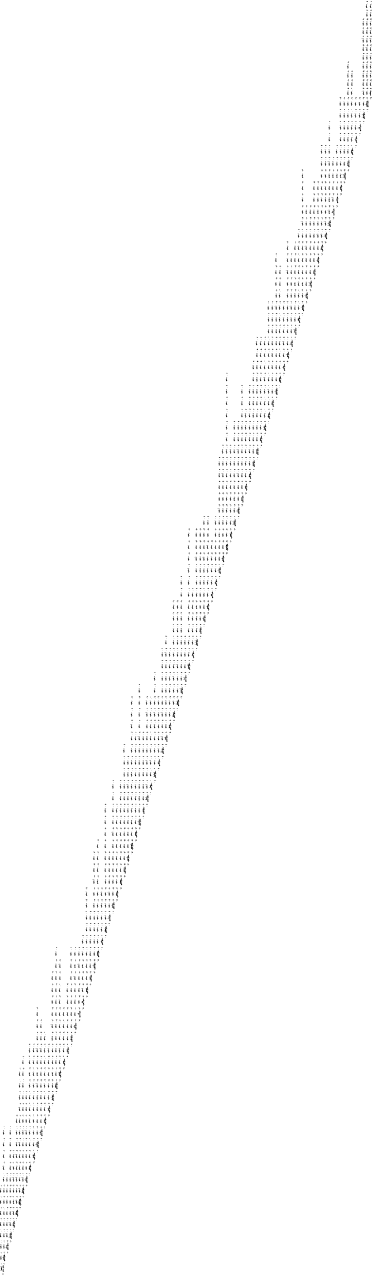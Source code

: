 digraph FST {
rankdir = LR;
size = "8.5,11";
label = "";
center = 1;
orientation = Landscape;
ranksep = "0.4";
nodesep = "0.25";
0 [label = "0", shape = circle, style = bold, fontsize = 14]
	0 -> 1 [label = "acedemic:a", fontsize = 14];
	0 -> 9 [label = "<epsilon>:<epsilon>", fontsize = 14];
1 [label = "1", shape = circle, style = solid, fontsize = 14]
	1 -> 2 [label = "<epsilon>:c", fontsize = 14];
2 [label = "2", shape = circle, style = solid, fontsize = 14]
	2 -> 3 [label = "<epsilon>:e", fontsize = 14];
3 [label = "3", shape = circle, style = solid, fontsize = 14]
	3 -> 4 [label = "<epsilon>:d", fontsize = 14];
4 [label = "4", shape = circle, style = solid, fontsize = 14]
	4 -> 5 [label = "<epsilon>:e", fontsize = 14];
5 [label = "5", shape = circle, style = solid, fontsize = 14]
	5 -> 6 [label = "<epsilon>:m", fontsize = 14];
6 [label = "6", shape = circle, style = solid, fontsize = 14]
	6 -> 7 [label = "<epsilon>:i", fontsize = 14];
7 [label = "7", shape = circle, style = solid, fontsize = 14]
	7 -> 8 [label = "<epsilon>:c", fontsize = 14];
8 [label = "8", shape = doublecircle, style = solid, fontsize = 14]
9 [label = "9", shape = circle, style = solid, fontsize = 14]
	9 -> 10 [label = "millionnaire:m", fontsize = 14];
	9 -> 22 [label = "<epsilon>:<epsilon>", fontsize = 14];
10 [label = "10", shape = circle, style = solid, fontsize = 14]
	10 -> 11 [label = "<epsilon>:i", fontsize = 14];
11 [label = "11", shape = circle, style = solid, fontsize = 14]
	11 -> 12 [label = "<epsilon>:l", fontsize = 14];
12 [label = "12", shape = circle, style = solid, fontsize = 14]
	12 -> 13 [label = "<epsilon>:l", fontsize = 14];
13 [label = "13", shape = circle, style = solid, fontsize = 14]
	13 -> 14 [label = "<epsilon>:i", fontsize = 14];
14 [label = "14", shape = circle, style = solid, fontsize = 14]
	14 -> 15 [label = "<epsilon>:o", fontsize = 14];
15 [label = "15", shape = circle, style = solid, fontsize = 14]
	15 -> 16 [label = "<epsilon>:n", fontsize = 14];
16 [label = "16", shape = circle, style = solid, fontsize = 14]
	16 -> 17 [label = "<epsilon>:n", fontsize = 14];
17 [label = "17", shape = circle, style = solid, fontsize = 14]
	17 -> 18 [label = "<epsilon>:a", fontsize = 14];
18 [label = "18", shape = circle, style = solid, fontsize = 14]
	18 -> 19 [label = "<epsilon>:i", fontsize = 14];
19 [label = "19", shape = circle, style = solid, fontsize = 14]
	19 -> 20 [label = "<epsilon>:r", fontsize = 14];
20 [label = "20", shape = circle, style = solid, fontsize = 14]
	20 -> 21 [label = "<epsilon>:e", fontsize = 14];
21 [label = "21", shape = doublecircle, style = solid, fontsize = 14]
22 [label = "22", shape = circle, style = solid, fontsize = 14]
	22 -> 23 [label = "matress:m", fontsize = 14];
	22 -> 30 [label = "<epsilon>:<epsilon>", fontsize = 14];
23 [label = "23", shape = circle, style = solid, fontsize = 14]
	23 -> 24 [label = "<epsilon>:a", fontsize = 14];
24 [label = "24", shape = circle, style = solid, fontsize = 14]
	24 -> 25 [label = "<epsilon>:t", fontsize = 14];
25 [label = "25", shape = circle, style = solid, fontsize = 14]
	25 -> 26 [label = "<epsilon>:r", fontsize = 14];
26 [label = "26", shape = circle, style = solid, fontsize = 14]
	26 -> 27 [label = "<epsilon>:e", fontsize = 14];
27 [label = "27", shape = circle, style = solid, fontsize = 14]
	27 -> 28 [label = "<epsilon>:s", fontsize = 14];
28 [label = "28", shape = circle, style = solid, fontsize = 14]
	28 -> 29 [label = "<epsilon>:s", fontsize = 14];
29 [label = "29", shape = doublecircle, style = solid, fontsize = 14]
30 [label = "30", shape = circle, style = solid, fontsize = 14]
	30 -> 31 [label = "masterpice:m", fontsize = 14];
	30 -> 41 [label = "<epsilon>:<epsilon>", fontsize = 14];
31 [label = "31", shape = circle, style = solid, fontsize = 14]
	31 -> 32 [label = "<epsilon>:a", fontsize = 14];
32 [label = "32", shape = circle, style = solid, fontsize = 14]
	32 -> 33 [label = "<epsilon>:s", fontsize = 14];
33 [label = "33", shape = circle, style = solid, fontsize = 14]
	33 -> 34 [label = "<epsilon>:t", fontsize = 14];
34 [label = "34", shape = circle, style = solid, fontsize = 14]
	34 -> 35 [label = "<epsilon>:e", fontsize = 14];
35 [label = "35", shape = circle, style = solid, fontsize = 14]
	35 -> 36 [label = "<epsilon>:r", fontsize = 14];
36 [label = "36", shape = circle, style = solid, fontsize = 14]
	36 -> 37 [label = "<epsilon>:p", fontsize = 14];
37 [label = "37", shape = circle, style = solid, fontsize = 14]
	37 -> 38 [label = "<epsilon>:i", fontsize = 14];
38 [label = "38", shape = circle, style = solid, fontsize = 14]
	38 -> 39 [label = "<epsilon>:c", fontsize = 14];
39 [label = "39", shape = circle, style = solid, fontsize = 14]
	39 -> 40 [label = "<epsilon>:e", fontsize = 14];
40 [label = "40", shape = doublecircle, style = solid, fontsize = 14]
41 [label = "41", shape = circle, style = solid, fontsize = 14]
	41 -> 42 [label = "manualy:m", fontsize = 14];
	41 -> 49 [label = "<epsilon>:<epsilon>", fontsize = 14];
42 [label = "42", shape = circle, style = solid, fontsize = 14]
	42 -> 43 [label = "<epsilon>:a", fontsize = 14];
43 [label = "43", shape = circle, style = solid, fontsize = 14]
	43 -> 44 [label = "<epsilon>:n", fontsize = 14];
44 [label = "44", shape = circle, style = solid, fontsize = 14]
	44 -> 45 [label = "<epsilon>:u", fontsize = 14];
45 [label = "45", shape = circle, style = solid, fontsize = 14]
	45 -> 46 [label = "<epsilon>:a", fontsize = 14];
46 [label = "46", shape = circle, style = solid, fontsize = 14]
	46 -> 47 [label = "<epsilon>:l", fontsize = 14];
47 [label = "47", shape = circle, style = solid, fontsize = 14]
	47 -> 48 [label = "<epsilon>:y", fontsize = 14];
48 [label = "48", shape = doublecircle, style = solid, fontsize = 14]
49 [label = "49", shape = circle, style = solid, fontsize = 14]
	49 -> 50 [label = "managable:m", fontsize = 14];
	49 -> 59 [label = "<epsilon>:<epsilon>", fontsize = 14];
50 [label = "50", shape = circle, style = solid, fontsize = 14]
	50 -> 51 [label = "<epsilon>:a", fontsize = 14];
51 [label = "51", shape = circle, style = solid, fontsize = 14]
	51 -> 52 [label = "<epsilon>:n", fontsize = 14];
52 [label = "52", shape = circle, style = solid, fontsize = 14]
	52 -> 53 [label = "<epsilon>:a", fontsize = 14];
53 [label = "53", shape = circle, style = solid, fontsize = 14]
	53 -> 54 [label = "<epsilon>:g", fontsize = 14];
54 [label = "54", shape = circle, style = solid, fontsize = 14]
	54 -> 55 [label = "<epsilon>:a", fontsize = 14];
55 [label = "55", shape = circle, style = solid, fontsize = 14]
	55 -> 56 [label = "<epsilon>:b", fontsize = 14];
56 [label = "56", shape = circle, style = solid, fontsize = 14]
	56 -> 57 [label = "<epsilon>:l", fontsize = 14];
57 [label = "57", shape = circle, style = solid, fontsize = 14]
	57 -> 58 [label = "<epsilon>:e", fontsize = 14];
58 [label = "58", shape = doublecircle, style = solid, fontsize = 14]
59 [label = "59", shape = circle, style = solid, fontsize = 14]
	59 -> 60 [label = "maintainance:m", fontsize = 14];
	59 -> 72 [label = "<epsilon>:<epsilon>", fontsize = 14];
60 [label = "60", shape = circle, style = solid, fontsize = 14]
	60 -> 61 [label = "<epsilon>:a", fontsize = 14];
61 [label = "61", shape = circle, style = solid, fontsize = 14]
	61 -> 62 [label = "<epsilon>:i", fontsize = 14];
62 [label = "62", shape = circle, style = solid, fontsize = 14]
	62 -> 63 [label = "<epsilon>:n", fontsize = 14];
63 [label = "63", shape = circle, style = solid, fontsize = 14]
	63 -> 64 [label = "<epsilon>:t", fontsize = 14];
64 [label = "64", shape = circle, style = solid, fontsize = 14]
	64 -> 65 [label = "<epsilon>:a", fontsize = 14];
65 [label = "65", shape = circle, style = solid, fontsize = 14]
	65 -> 66 [label = "<epsilon>:i", fontsize = 14];
66 [label = "66", shape = circle, style = solid, fontsize = 14]
	66 -> 67 [label = "<epsilon>:n", fontsize = 14];
67 [label = "67", shape = circle, style = solid, fontsize = 14]
	67 -> 68 [label = "<epsilon>:a", fontsize = 14];
68 [label = "68", shape = circle, style = solid, fontsize = 14]
	68 -> 69 [label = "<epsilon>:n", fontsize = 14];
69 [label = "69", shape = circle, style = solid, fontsize = 14]
	69 -> 70 [label = "<epsilon>:c", fontsize = 14];
70 [label = "70", shape = circle, style = solid, fontsize = 14]
	70 -> 71 [label = "<epsilon>:e", fontsize = 14];
71 [label = "71", shape = doublecircle, style = solid, fontsize = 14]
72 [label = "72", shape = circle, style = solid, fontsize = 14]
	72 -> 73 [label = "magnificient:m", fontsize = 14];
	72 -> 85 [label = "<epsilon>:<epsilon>", fontsize = 14];
73 [label = "73", shape = circle, style = solid, fontsize = 14]
	73 -> 74 [label = "<epsilon>:a", fontsize = 14];
74 [label = "74", shape = circle, style = solid, fontsize = 14]
	74 -> 75 [label = "<epsilon>:g", fontsize = 14];
75 [label = "75", shape = circle, style = solid, fontsize = 14]
	75 -> 76 [label = "<epsilon>:n", fontsize = 14];
76 [label = "76", shape = circle, style = solid, fontsize = 14]
	76 -> 77 [label = "<epsilon>:i", fontsize = 14];
77 [label = "77", shape = circle, style = solid, fontsize = 14]
	77 -> 78 [label = "<epsilon>:f", fontsize = 14];
78 [label = "78", shape = circle, style = solid, fontsize = 14]
	78 -> 79 [label = "<epsilon>:i", fontsize = 14];
79 [label = "79", shape = circle, style = solid, fontsize = 14]
	79 -> 80 [label = "<epsilon>:c", fontsize = 14];
80 [label = "80", shape = circle, style = solid, fontsize = 14]
	80 -> 81 [label = "<epsilon>:i", fontsize = 14];
81 [label = "81", shape = circle, style = solid, fontsize = 14]
	81 -> 82 [label = "<epsilon>:e", fontsize = 14];
82 [label = "82", shape = circle, style = solid, fontsize = 14]
	82 -> 83 [label = "<epsilon>:n", fontsize = 14];
83 [label = "83", shape = circle, style = solid, fontsize = 14]
	83 -> 84 [label = "<epsilon>:t", fontsize = 14];
84 [label = "84", shape = doublecircle, style = solid, fontsize = 14]
85 [label = "85", shape = circle, style = solid, fontsize = 14]
	85 -> 86 [label = "libraies:l", fontsize = 14];
	85 -> 94 [label = "<epsilon>:<epsilon>", fontsize = 14];
86 [label = "86", shape = circle, style = solid, fontsize = 14]
	86 -> 87 [label = "<epsilon>:i", fontsize = 14];
87 [label = "87", shape = circle, style = solid, fontsize = 14]
	87 -> 88 [label = "<epsilon>:b", fontsize = 14];
88 [label = "88", shape = circle, style = solid, fontsize = 14]
	88 -> 89 [label = "<epsilon>:r", fontsize = 14];
89 [label = "89", shape = circle, style = solid, fontsize = 14]
	89 -> 90 [label = "<epsilon>:a", fontsize = 14];
90 [label = "90", shape = circle, style = solid, fontsize = 14]
	90 -> 91 [label = "<epsilon>:i", fontsize = 14];
91 [label = "91", shape = circle, style = solid, fontsize = 14]
	91 -> 92 [label = "<epsilon>:e", fontsize = 14];
92 [label = "92", shape = circle, style = solid, fontsize = 14]
	92 -> 93 [label = "<epsilon>:s", fontsize = 14];
93 [label = "93", shape = doublecircle, style = solid, fontsize = 14]
94 [label = "94", shape = circle, style = solid, fontsize = 14]
	94 -> 95 [label = "juridiction:j", fontsize = 14];
	94 -> 106 [label = "<epsilon>:<epsilon>", fontsize = 14];
95 [label = "95", shape = circle, style = solid, fontsize = 14]
	95 -> 96 [label = "<epsilon>:u", fontsize = 14];
96 [label = "96", shape = circle, style = solid, fontsize = 14]
	96 -> 97 [label = "<epsilon>:r", fontsize = 14];
97 [label = "97", shape = circle, style = solid, fontsize = 14]
	97 -> 98 [label = "<epsilon>:i", fontsize = 14];
98 [label = "98", shape = circle, style = solid, fontsize = 14]
	98 -> 99 [label = "<epsilon>:d", fontsize = 14];
99 [label = "99", shape = circle, style = solid, fontsize = 14]
	99 -> 100 [label = "<epsilon>:i", fontsize = 14];
100 [label = "100", shape = circle, style = solid, fontsize = 14]
	100 -> 101 [label = "<epsilon>:c", fontsize = 14];
101 [label = "101", shape = circle, style = solid, fontsize = 14]
	101 -> 102 [label = "<epsilon>:t", fontsize = 14];
102 [label = "102", shape = circle, style = solid, fontsize = 14]
	102 -> 103 [label = "<epsilon>:i", fontsize = 14];
103 [label = "103", shape = circle, style = solid, fontsize = 14]
	103 -> 104 [label = "<epsilon>:o", fontsize = 14];
104 [label = "104", shape = circle, style = solid, fontsize = 14]
	104 -> 105 [label = "<epsilon>:n", fontsize = 14];
105 [label = "105", shape = doublecircle, style = solid, fontsize = 14]
106 [label = "106", shape = circle, style = solid, fontsize = 14]
	106 -> 107 [label = "irristible:i", fontsize = 14];
	106 -> 117 [label = "<epsilon>:<epsilon>", fontsize = 14];
107 [label = "107", shape = circle, style = solid, fontsize = 14]
	107 -> 108 [label = "<epsilon>:r", fontsize = 14];
108 [label = "108", shape = circle, style = solid, fontsize = 14]
	108 -> 109 [label = "<epsilon>:r", fontsize = 14];
109 [label = "109", shape = circle, style = solid, fontsize = 14]
	109 -> 110 [label = "<epsilon>:i", fontsize = 14];
110 [label = "110", shape = circle, style = solid, fontsize = 14]
	110 -> 111 [label = "<epsilon>:s", fontsize = 14];
111 [label = "111", shape = circle, style = solid, fontsize = 14]
	111 -> 112 [label = "<epsilon>:t", fontsize = 14];
112 [label = "112", shape = circle, style = solid, fontsize = 14]
	112 -> 113 [label = "<epsilon>:i", fontsize = 14];
113 [label = "113", shape = circle, style = solid, fontsize = 14]
	113 -> 114 [label = "<epsilon>:b", fontsize = 14];
114 [label = "114", shape = circle, style = solid, fontsize = 14]
	114 -> 115 [label = "<epsilon>:l", fontsize = 14];
115 [label = "115", shape = circle, style = solid, fontsize = 14]
	115 -> 116 [label = "<epsilon>:e", fontsize = 14];
116 [label = "116", shape = doublecircle, style = solid, fontsize = 14]
117 [label = "117", shape = circle, style = solid, fontsize = 14]
	117 -> 118 [label = "irrepairable:i", fontsize = 14];
	117 -> 130 [label = "<epsilon>:<epsilon>", fontsize = 14];
118 [label = "118", shape = circle, style = solid, fontsize = 14]
	118 -> 119 [label = "<epsilon>:r", fontsize = 14];
119 [label = "119", shape = circle, style = solid, fontsize = 14]
	119 -> 120 [label = "<epsilon>:r", fontsize = 14];
120 [label = "120", shape = circle, style = solid, fontsize = 14]
	120 -> 121 [label = "<epsilon>:e", fontsize = 14];
121 [label = "121", shape = circle, style = solid, fontsize = 14]
	121 -> 122 [label = "<epsilon>:p", fontsize = 14];
122 [label = "122", shape = circle, style = solid, fontsize = 14]
	122 -> 123 [label = "<epsilon>:a", fontsize = 14];
123 [label = "123", shape = circle, style = solid, fontsize = 14]
	123 -> 124 [label = "<epsilon>:i", fontsize = 14];
124 [label = "124", shape = circle, style = solid, fontsize = 14]
	124 -> 125 [label = "<epsilon>:r", fontsize = 14];
125 [label = "125", shape = circle, style = solid, fontsize = 14]
	125 -> 126 [label = "<epsilon>:a", fontsize = 14];
126 [label = "126", shape = circle, style = solid, fontsize = 14]
	126 -> 127 [label = "<epsilon>:b", fontsize = 14];
127 [label = "127", shape = circle, style = solid, fontsize = 14]
	127 -> 128 [label = "<epsilon>:l", fontsize = 14];
128 [label = "128", shape = circle, style = solid, fontsize = 14]
	128 -> 129 [label = "<epsilon>:e", fontsize = 14];
129 [label = "129", shape = doublecircle, style = solid, fontsize = 14]
130 [label = "130", shape = circle, style = solid, fontsize = 14]
	130 -> 131 [label = "irrevelant:i", fontsize = 14];
	130 -> 141 [label = "<epsilon>:<epsilon>", fontsize = 14];
131 [label = "131", shape = circle, style = solid, fontsize = 14]
	131 -> 132 [label = "<epsilon>:r", fontsize = 14];
132 [label = "132", shape = circle, style = solid, fontsize = 14]
	132 -> 133 [label = "<epsilon>:r", fontsize = 14];
133 [label = "133", shape = circle, style = solid, fontsize = 14]
	133 -> 134 [label = "<epsilon>:e", fontsize = 14];
134 [label = "134", shape = circle, style = solid, fontsize = 14]
	134 -> 135 [label = "<epsilon>:v", fontsize = 14];
135 [label = "135", shape = circle, style = solid, fontsize = 14]
	135 -> 136 [label = "<epsilon>:e", fontsize = 14];
136 [label = "136", shape = circle, style = solid, fontsize = 14]
	136 -> 137 [label = "<epsilon>:l", fontsize = 14];
137 [label = "137", shape = circle, style = solid, fontsize = 14]
	137 -> 138 [label = "<epsilon>:a", fontsize = 14];
138 [label = "138", shape = circle, style = solid, fontsize = 14]
	138 -> 139 [label = "<epsilon>:n", fontsize = 14];
139 [label = "139", shape = circle, style = solid, fontsize = 14]
	139 -> 140 [label = "<epsilon>:t", fontsize = 14];
140 [label = "140", shape = doublecircle, style = solid, fontsize = 14]
141 [label = "141", shape = circle, style = solid, fontsize = 14]
	141 -> 142 [label = "invlving:i", fontsize = 14];
	141 -> 150 [label = "<epsilon>:<epsilon>", fontsize = 14];
142 [label = "142", shape = circle, style = solid, fontsize = 14]
	142 -> 143 [label = "<epsilon>:n", fontsize = 14];
143 [label = "143", shape = circle, style = solid, fontsize = 14]
	143 -> 144 [label = "<epsilon>:v", fontsize = 14];
144 [label = "144", shape = circle, style = solid, fontsize = 14]
	144 -> 145 [label = "<epsilon>:l", fontsize = 14];
145 [label = "145", shape = circle, style = solid, fontsize = 14]
	145 -> 146 [label = "<epsilon>:v", fontsize = 14];
146 [label = "146", shape = circle, style = solid, fontsize = 14]
	146 -> 147 [label = "<epsilon>:i", fontsize = 14];
147 [label = "147", shape = circle, style = solid, fontsize = 14]
	147 -> 148 [label = "<epsilon>:n", fontsize = 14];
148 [label = "148", shape = circle, style = solid, fontsize = 14]
	148 -> 149 [label = "<epsilon>:g", fontsize = 14];
149 [label = "149", shape = doublecircle, style = solid, fontsize = 14]
150 [label = "150", shape = circle, style = solid, fontsize = 14]
	150 -> 151 [label = "insted:i", fontsize = 14];
	150 -> 157 [label = "<epsilon>:<epsilon>", fontsize = 14];
151 [label = "151", shape = circle, style = solid, fontsize = 14]
	151 -> 152 [label = "<epsilon>:n", fontsize = 14];
152 [label = "152", shape = circle, style = solid, fontsize = 14]
	152 -> 153 [label = "<epsilon>:s", fontsize = 14];
153 [label = "153", shape = circle, style = solid, fontsize = 14]
	153 -> 154 [label = "<epsilon>:t", fontsize = 14];
154 [label = "154", shape = circle, style = solid, fontsize = 14]
	154 -> 155 [label = "<epsilon>:e", fontsize = 14];
155 [label = "155", shape = circle, style = solid, fontsize = 14]
	155 -> 156 [label = "<epsilon>:d", fontsize = 14];
156 [label = "156", shape = doublecircle, style = solid, fontsize = 14]
157 [label = "157", shape = circle, style = solid, fontsize = 14]
	157 -> 158 [label = "information:i", fontsize = 14];
	157 -> 169 [label = "<epsilon>:<epsilon>", fontsize = 14];
158 [label = "158", shape = circle, style = solid, fontsize = 14]
	158 -> 159 [label = "<epsilon>:n", fontsize = 14];
159 [label = "159", shape = circle, style = solid, fontsize = 14]
	159 -> 160 [label = "<epsilon>:f", fontsize = 14];
160 [label = "160", shape = circle, style = solid, fontsize = 14]
	160 -> 161 [label = "<epsilon>:o", fontsize = 14];
161 [label = "161", shape = circle, style = solid, fontsize = 14]
	161 -> 162 [label = "<epsilon>:r", fontsize = 14];
162 [label = "162", shape = circle, style = solid, fontsize = 14]
	162 -> 163 [label = "<epsilon>:m", fontsize = 14];
163 [label = "163", shape = circle, style = solid, fontsize = 14]
	163 -> 164 [label = "<epsilon>:a", fontsize = 14];
164 [label = "164", shape = circle, style = solid, fontsize = 14]
	164 -> 165 [label = "<epsilon>:t", fontsize = 14];
165 [label = "165", shape = circle, style = solid, fontsize = 14]
	165 -> 166 [label = "<epsilon>:i", fontsize = 14];
166 [label = "166", shape = circle, style = solid, fontsize = 14]
	166 -> 167 [label = "<epsilon>:o", fontsize = 14];
167 [label = "167", shape = circle, style = solid, fontsize = 14]
	167 -> 168 [label = "<epsilon>:n", fontsize = 14];
168 [label = "168", shape = doublecircle, style = solid, fontsize = 14]
169 [label = "169", shape = circle, style = solid, fontsize = 14]
	169 -> 170 [label = "innefficient:i", fontsize = 14];
	169 -> 182 [label = "<epsilon>:<epsilon>", fontsize = 14];
170 [label = "170", shape = circle, style = solid, fontsize = 14]
	170 -> 171 [label = "<epsilon>:n", fontsize = 14];
171 [label = "171", shape = circle, style = solid, fontsize = 14]
	171 -> 172 [label = "<epsilon>:n", fontsize = 14];
172 [label = "172", shape = circle, style = solid, fontsize = 14]
	172 -> 173 [label = "<epsilon>:e", fontsize = 14];
173 [label = "173", shape = circle, style = solid, fontsize = 14]
	173 -> 174 [label = "<epsilon>:f", fontsize = 14];
174 [label = "174", shape = circle, style = solid, fontsize = 14]
	174 -> 175 [label = "<epsilon>:f", fontsize = 14];
175 [label = "175", shape = circle, style = solid, fontsize = 14]
	175 -> 176 [label = "<epsilon>:i", fontsize = 14];
176 [label = "176", shape = circle, style = solid, fontsize = 14]
	176 -> 177 [label = "<epsilon>:c", fontsize = 14];
177 [label = "177", shape = circle, style = solid, fontsize = 14]
	177 -> 178 [label = "<epsilon>:i", fontsize = 14];
178 [label = "178", shape = circle, style = solid, fontsize = 14]
	178 -> 179 [label = "<epsilon>:e", fontsize = 14];
179 [label = "179", shape = circle, style = solid, fontsize = 14]
	179 -> 180 [label = "<epsilon>:n", fontsize = 14];
180 [label = "180", shape = circle, style = solid, fontsize = 14]
	180 -> 181 [label = "<epsilon>:t", fontsize = 14];
181 [label = "181", shape = doublecircle, style = solid, fontsize = 14]
182 [label = "182", shape = circle, style = solid, fontsize = 14]
	182 -> 183 [label = "individula:i", fontsize = 14];
	182 -> 193 [label = "<epsilon>:<epsilon>", fontsize = 14];
183 [label = "183", shape = circle, style = solid, fontsize = 14]
	183 -> 184 [label = "<epsilon>:n", fontsize = 14];
184 [label = "184", shape = circle, style = solid, fontsize = 14]
	184 -> 185 [label = "<epsilon>:d", fontsize = 14];
185 [label = "185", shape = circle, style = solid, fontsize = 14]
	185 -> 186 [label = "<epsilon>:i", fontsize = 14];
186 [label = "186", shape = circle, style = solid, fontsize = 14]
	186 -> 187 [label = "<epsilon>:v", fontsize = 14];
187 [label = "187", shape = circle, style = solid, fontsize = 14]
	187 -> 188 [label = "<epsilon>:i", fontsize = 14];
188 [label = "188", shape = circle, style = solid, fontsize = 14]
	188 -> 189 [label = "<epsilon>:d", fontsize = 14];
189 [label = "189", shape = circle, style = solid, fontsize = 14]
	189 -> 190 [label = "<epsilon>:u", fontsize = 14];
190 [label = "190", shape = circle, style = solid, fontsize = 14]
	190 -> 191 [label = "<epsilon>:l", fontsize = 14];
191 [label = "191", shape = circle, style = solid, fontsize = 14]
	191 -> 192 [label = "<epsilon>:a", fontsize = 14];
192 [label = "192", shape = doublecircle, style = solid, fontsize = 14]
193 [label = "193", shape = circle, style = solid, fontsize = 14]
	193 -> 194 [label = "gonne:g", fontsize = 14];
	193 -> 199 [label = "<epsilon>:<epsilon>", fontsize = 14];
194 [label = "194", shape = circle, style = solid, fontsize = 14]
	194 -> 195 [label = "<epsilon>:o", fontsize = 14];
195 [label = "195", shape = circle, style = solid, fontsize = 14]
	195 -> 196 [label = "<epsilon>:n", fontsize = 14];
196 [label = "196", shape = circle, style = solid, fontsize = 14]
	196 -> 197 [label = "<epsilon>:n", fontsize = 14];
197 [label = "197", shape = circle, style = solid, fontsize = 14]
	197 -> 198 [label = "<epsilon>:e", fontsize = 14];
198 [label = "198", shape = doublecircle, style = solid, fontsize = 14]
199 [label = "199", shape = circle, style = solid, fontsize = 14]
	199 -> 200 [label = "futher:f", fontsize = 14];
	199 -> 206 [label = "<epsilon>:<epsilon>", fontsize = 14];
200 [label = "200", shape = circle, style = solid, fontsize = 14]
	200 -> 201 [label = "<epsilon>:u", fontsize = 14];
201 [label = "201", shape = circle, style = solid, fontsize = 14]
	201 -> 202 [label = "<epsilon>:t", fontsize = 14];
202 [label = "202", shape = circle, style = solid, fontsize = 14]
	202 -> 203 [label = "<epsilon>:h", fontsize = 14];
203 [label = "203", shape = circle, style = solid, fontsize = 14]
	203 -> 204 [label = "<epsilon>:e", fontsize = 14];
204 [label = "204", shape = circle, style = solid, fontsize = 14]
	204 -> 205 [label = "<epsilon>:r", fontsize = 14];
205 [label = "205", shape = doublecircle, style = solid, fontsize = 14]
206 [label = "206", shape = circle, style = solid, fontsize = 14]
	206 -> 207 [label = "frescoes:f", fontsize = 14];
	206 -> 215 [label = "<epsilon>:<epsilon>", fontsize = 14];
207 [label = "207", shape = circle, style = solid, fontsize = 14]
	207 -> 208 [label = "<epsilon>:r", fontsize = 14];
208 [label = "208", shape = circle, style = solid, fontsize = 14]
	208 -> 209 [label = "<epsilon>:e", fontsize = 14];
209 [label = "209", shape = circle, style = solid, fontsize = 14]
	209 -> 210 [label = "<epsilon>:s", fontsize = 14];
210 [label = "210", shape = circle, style = solid, fontsize = 14]
	210 -> 211 [label = "<epsilon>:c", fontsize = 14];
211 [label = "211", shape = circle, style = solid, fontsize = 14]
	211 -> 212 [label = "<epsilon>:o", fontsize = 14];
212 [label = "212", shape = circle, style = solid, fontsize = 14]
	212 -> 213 [label = "<epsilon>:e", fontsize = 14];
213 [label = "213", shape = circle, style = solid, fontsize = 14]
	213 -> 214 [label = "<epsilon>:s", fontsize = 14];
214 [label = "214", shape = doublecircle, style = solid, fontsize = 14]
215 [label = "215", shape = circle, style = solid, fontsize = 14]
	215 -> 216 [label = "figuars:f", fontsize = 14];
	215 -> 223 [label = "<epsilon>:<epsilon>", fontsize = 14];
216 [label = "216", shape = circle, style = solid, fontsize = 14]
	216 -> 217 [label = "<epsilon>:i", fontsize = 14];
217 [label = "217", shape = circle, style = solid, fontsize = 14]
	217 -> 218 [label = "<epsilon>:g", fontsize = 14];
218 [label = "218", shape = circle, style = solid, fontsize = 14]
	218 -> 219 [label = "<epsilon>:u", fontsize = 14];
219 [label = "219", shape = circle, style = solid, fontsize = 14]
	219 -> 220 [label = "<epsilon>:a", fontsize = 14];
220 [label = "220", shape = circle, style = solid, fontsize = 14]
	220 -> 221 [label = "<epsilon>:r", fontsize = 14];
221 [label = "221", shape = circle, style = solid, fontsize = 14]
	221 -> 222 [label = "<epsilon>:s", fontsize = 14];
222 [label = "222", shape = doublecircle, style = solid, fontsize = 14]
223 [label = "223", shape = circle, style = solid, fontsize = 14]
	223 -> 224 [label = "figuar:f", fontsize = 14];
	223 -> 230 [label = "<epsilon>:<epsilon>", fontsize = 14];
224 [label = "224", shape = circle, style = solid, fontsize = 14]
	224 -> 225 [label = "<epsilon>:i", fontsize = 14];
225 [label = "225", shape = circle, style = solid, fontsize = 14]
	225 -> 226 [label = "<epsilon>:g", fontsize = 14];
226 [label = "226", shape = circle, style = solid, fontsize = 14]
	226 -> 227 [label = "<epsilon>:u", fontsize = 14];
227 [label = "227", shape = circle, style = solid, fontsize = 14]
	227 -> 228 [label = "<epsilon>:a", fontsize = 14];
228 [label = "228", shape = circle, style = solid, fontsize = 14]
	228 -> 229 [label = "<epsilon>:r", fontsize = 14];
229 [label = "229", shape = doublecircle, style = solid, fontsize = 14]
230 [label = "230", shape = circle, style = solid, fontsize = 14]
	230 -> 231 [label = "fairlu:f", fontsize = 14];
	230 -> 237 [label = "<epsilon>:<epsilon>", fontsize = 14];
231 [label = "231", shape = circle, style = solid, fontsize = 14]
	231 -> 232 [label = "<epsilon>:a", fontsize = 14];
232 [label = "232", shape = circle, style = solid, fontsize = 14]
	232 -> 233 [label = "<epsilon>:i", fontsize = 14];
233 [label = "233", shape = circle, style = solid, fontsize = 14]
	233 -> 234 [label = "<epsilon>:r", fontsize = 14];
234 [label = "234", shape = circle, style = solid, fontsize = 14]
	234 -> 235 [label = "<epsilon>:l", fontsize = 14];
235 [label = "235", shape = circle, style = solid, fontsize = 14]
	235 -> 236 [label = "<epsilon>:u", fontsize = 14];
236 [label = "236", shape = doublecircle, style = solid, fontsize = 14]
237 [label = "237", shape = circle, style = solid, fontsize = 14]
	237 -> 238 [label = "executted:e", fontsize = 14];
	237 -> 247 [label = "<epsilon>:<epsilon>", fontsize = 14];
238 [label = "238", shape = circle, style = solid, fontsize = 14]
	238 -> 239 [label = "<epsilon>:x", fontsize = 14];
239 [label = "239", shape = circle, style = solid, fontsize = 14]
	239 -> 240 [label = "<epsilon>:e", fontsize = 14];
240 [label = "240", shape = circle, style = solid, fontsize = 14]
	240 -> 241 [label = "<epsilon>:c", fontsize = 14];
241 [label = "241", shape = circle, style = solid, fontsize = 14]
	241 -> 242 [label = "<epsilon>:u", fontsize = 14];
242 [label = "242", shape = circle, style = solid, fontsize = 14]
	242 -> 243 [label = "<epsilon>:t", fontsize = 14];
243 [label = "243", shape = circle, style = solid, fontsize = 14]
	243 -> 244 [label = "<epsilon>:t", fontsize = 14];
244 [label = "244", shape = circle, style = solid, fontsize = 14]
	244 -> 245 [label = "<epsilon>:e", fontsize = 14];
245 [label = "245", shape = circle, style = solid, fontsize = 14]
	245 -> 246 [label = "<epsilon>:d", fontsize = 14];
246 [label = "246", shape = doublecircle, style = solid, fontsize = 14]
247 [label = "247", shape = circle, style = solid, fontsize = 14]
	247 -> 248 [label = "exmple:e", fontsize = 14];
	247 -> 254 [label = "<epsilon>:<epsilon>", fontsize = 14];
248 [label = "248", shape = circle, style = solid, fontsize = 14]
	248 -> 249 [label = "<epsilon>:x", fontsize = 14];
249 [label = "249", shape = circle, style = solid, fontsize = 14]
	249 -> 250 [label = "<epsilon>:m", fontsize = 14];
250 [label = "250", shape = circle, style = solid, fontsize = 14]
	250 -> 251 [label = "<epsilon>:p", fontsize = 14];
251 [label = "251", shape = circle, style = solid, fontsize = 14]
	251 -> 252 [label = "<epsilon>:l", fontsize = 14];
252 [label = "252", shape = circle, style = solid, fontsize = 14]
	252 -> 253 [label = "<epsilon>:e", fontsize = 14];
253 [label = "253", shape = doublecircle, style = solid, fontsize = 14]
254 [label = "254", shape = circle, style = solid, fontsize = 14]
	254 -> 255 [label = "equivelant:e", fontsize = 14];
	254 -> 265 [label = "<epsilon>:<epsilon>", fontsize = 14];
255 [label = "255", shape = circle, style = solid, fontsize = 14]
	255 -> 256 [label = "<epsilon>:q", fontsize = 14];
256 [label = "256", shape = circle, style = solid, fontsize = 14]
	256 -> 257 [label = "<epsilon>:u", fontsize = 14];
257 [label = "257", shape = circle, style = solid, fontsize = 14]
	257 -> 258 [label = "<epsilon>:i", fontsize = 14];
258 [label = "258", shape = circle, style = solid, fontsize = 14]
	258 -> 259 [label = "<epsilon>:v", fontsize = 14];
259 [label = "259", shape = circle, style = solid, fontsize = 14]
	259 -> 260 [label = "<epsilon>:e", fontsize = 14];
260 [label = "260", shape = circle, style = solid, fontsize = 14]
	260 -> 261 [label = "<epsilon>:l", fontsize = 14];
261 [label = "261", shape = circle, style = solid, fontsize = 14]
	261 -> 262 [label = "<epsilon>:a", fontsize = 14];
262 [label = "262", shape = circle, style = solid, fontsize = 14]
	262 -> 263 [label = "<epsilon>:n", fontsize = 14];
263 [label = "263", shape = circle, style = solid, fontsize = 14]
	263 -> 264 [label = "<epsilon>:t", fontsize = 14];
264 [label = "264", shape = doublecircle, style = solid, fontsize = 14]
265 [label = "265", shape = circle, style = solid, fontsize = 14]
	265 -> 266 [label = "enviroment:e", fontsize = 14];
	265 -> 276 [label = "<epsilon>:<epsilon>", fontsize = 14];
266 [label = "266", shape = circle, style = solid, fontsize = 14]
	266 -> 267 [label = "<epsilon>:n", fontsize = 14];
267 [label = "267", shape = circle, style = solid, fontsize = 14]
	267 -> 268 [label = "<epsilon>:v", fontsize = 14];
268 [label = "268", shape = circle, style = solid, fontsize = 14]
	268 -> 269 [label = "<epsilon>:i", fontsize = 14];
269 [label = "269", shape = circle, style = solid, fontsize = 14]
	269 -> 270 [label = "<epsilon>:r", fontsize = 14];
270 [label = "270", shape = circle, style = solid, fontsize = 14]
	270 -> 271 [label = "<epsilon>:o", fontsize = 14];
271 [label = "271", shape = circle, style = solid, fontsize = 14]
	271 -> 272 [label = "<epsilon>:m", fontsize = 14];
272 [label = "272", shape = circle, style = solid, fontsize = 14]
	272 -> 273 [label = "<epsilon>:e", fontsize = 14];
273 [label = "273", shape = circle, style = solid, fontsize = 14]
	273 -> 274 [label = "<epsilon>:n", fontsize = 14];
274 [label = "274", shape = circle, style = solid, fontsize = 14]
	274 -> 275 [label = "<epsilon>:t", fontsize = 14];
275 [label = "275", shape = doublecircle, style = solid, fontsize = 14]
276 [label = "276", shape = circle, style = solid, fontsize = 14]
	276 -> 277 [label = "enugh:e", fontsize = 14];
	276 -> 282 [label = "<epsilon>:<epsilon>", fontsize = 14];
277 [label = "277", shape = circle, style = solid, fontsize = 14]
	277 -> 278 [label = "<epsilon>:n", fontsize = 14];
278 [label = "278", shape = circle, style = solid, fontsize = 14]
	278 -> 279 [label = "<epsilon>:u", fontsize = 14];
279 [label = "279", shape = circle, style = solid, fontsize = 14]
	279 -> 280 [label = "<epsilon>:g", fontsize = 14];
280 [label = "280", shape = circle, style = solid, fontsize = 14]
	280 -> 281 [label = "<epsilon>:h", fontsize = 14];
281 [label = "281", shape = doublecircle, style = solid, fontsize = 14]
282 [label = "282", shape = circle, style = solid, fontsize = 14]
	282 -> 283 [label = "efficiently:e", fontsize = 14];
	282 -> 294 [label = "<epsilon>:<epsilon>", fontsize = 14];
283 [label = "283", shape = circle, style = solid, fontsize = 14]
	283 -> 284 [label = "<epsilon>:f", fontsize = 14];
284 [label = "284", shape = circle, style = solid, fontsize = 14]
	284 -> 285 [label = "<epsilon>:f", fontsize = 14];
285 [label = "285", shape = circle, style = solid, fontsize = 14]
	285 -> 286 [label = "<epsilon>:i", fontsize = 14];
286 [label = "286", shape = circle, style = solid, fontsize = 14]
	286 -> 287 [label = "<epsilon>:c", fontsize = 14];
287 [label = "287", shape = circle, style = solid, fontsize = 14]
	287 -> 288 [label = "<epsilon>:i", fontsize = 14];
288 [label = "288", shape = circle, style = solid, fontsize = 14]
	288 -> 289 [label = "<epsilon>:e", fontsize = 14];
289 [label = "289", shape = circle, style = solid, fontsize = 14]
	289 -> 290 [label = "<epsilon>:n", fontsize = 14];
290 [label = "290", shape = circle, style = solid, fontsize = 14]
	290 -> 291 [label = "<epsilon>:t", fontsize = 14];
291 [label = "291", shape = circle, style = solid, fontsize = 14]
	291 -> 292 [label = "<epsilon>:l", fontsize = 14];
292 [label = "292", shape = circle, style = solid, fontsize = 14]
	292 -> 293 [label = "<epsilon>:y", fontsize = 14];
293 [label = "293", shape = doublecircle, style = solid, fontsize = 14]
294 [label = "294", shape = circle, style = solid, fontsize = 14]
	294 -> 295 [label = "drawin:d", fontsize = 14];
	294 -> 301 [label = "<epsilon>:<epsilon>", fontsize = 14];
295 [label = "295", shape = circle, style = solid, fontsize = 14]
	295 -> 296 [label = "<epsilon>:r", fontsize = 14];
296 [label = "296", shape = circle, style = solid, fontsize = 14]
	296 -> 297 [label = "<epsilon>:a", fontsize = 14];
297 [label = "297", shape = circle, style = solid, fontsize = 14]
	297 -> 298 [label = "<epsilon>:w", fontsize = 14];
298 [label = "298", shape = circle, style = solid, fontsize = 14]
	298 -> 299 [label = "<epsilon>:i", fontsize = 14];
299 [label = "299", shape = circle, style = solid, fontsize = 14]
	299 -> 300 [label = "<epsilon>:n", fontsize = 14];
300 [label = "300", shape = doublecircle, style = solid, fontsize = 14]
301 [label = "301", shape = circle, style = solid, fontsize = 14]
	301 -> 302 [label = "degredation:d", fontsize = 14];
	301 -> 313 [label = "<epsilon>:<epsilon>", fontsize = 14];
302 [label = "302", shape = circle, style = solid, fontsize = 14]
	302 -> 303 [label = "<epsilon>:e", fontsize = 14];
303 [label = "303", shape = circle, style = solid, fontsize = 14]
	303 -> 304 [label = "<epsilon>:g", fontsize = 14];
304 [label = "304", shape = circle, style = solid, fontsize = 14]
	304 -> 305 [label = "<epsilon>:r", fontsize = 14];
305 [label = "305", shape = circle, style = solid, fontsize = 14]
	305 -> 306 [label = "<epsilon>:e", fontsize = 14];
306 [label = "306", shape = circle, style = solid, fontsize = 14]
	306 -> 307 [label = "<epsilon>:d", fontsize = 14];
307 [label = "307", shape = circle, style = solid, fontsize = 14]
	307 -> 308 [label = "<epsilon>:a", fontsize = 14];
308 [label = "308", shape = circle, style = solid, fontsize = 14]
	308 -> 309 [label = "<epsilon>:t", fontsize = 14];
309 [label = "309", shape = circle, style = solid, fontsize = 14]
	309 -> 310 [label = "<epsilon>:i", fontsize = 14];
310 [label = "310", shape = circle, style = solid, fontsize = 14]
	310 -> 311 [label = "<epsilon>:o", fontsize = 14];
311 [label = "311", shape = circle, style = solid, fontsize = 14]
	311 -> 312 [label = "<epsilon>:n", fontsize = 14];
312 [label = "312", shape = doublecircle, style = solid, fontsize = 14]
313 [label = "313", shape = circle, style = solid, fontsize = 14]
	313 -> 314 [label = "corderoy:c", fontsize = 14];
	313 -> 322 [label = "<epsilon>:<epsilon>", fontsize = 14];
314 [label = "314", shape = circle, style = solid, fontsize = 14]
	314 -> 315 [label = "<epsilon>:o", fontsize = 14];
315 [label = "315", shape = circle, style = solid, fontsize = 14]
	315 -> 316 [label = "<epsilon>:r", fontsize = 14];
316 [label = "316", shape = circle, style = solid, fontsize = 14]
	316 -> 317 [label = "<epsilon>:d", fontsize = 14];
317 [label = "317", shape = circle, style = solid, fontsize = 14]
	317 -> 318 [label = "<epsilon>:e", fontsize = 14];
318 [label = "318", shape = circle, style = solid, fontsize = 14]
	318 -> 319 [label = "<epsilon>:r", fontsize = 14];
319 [label = "319", shape = circle, style = solid, fontsize = 14]
	319 -> 320 [label = "<epsilon>:o", fontsize = 14];
320 [label = "320", shape = circle, style = solid, fontsize = 14]
	320 -> 321 [label = "<epsilon>:y", fontsize = 14];
321 [label = "321", shape = doublecircle, style = solid, fontsize = 14]
322 [label = "322", shape = circle, style = solid, fontsize = 14]
	322 -> 323 [label = "concience:c", fontsize = 14];
	322 -> 332 [label = "<epsilon>:<epsilon>", fontsize = 14];
323 [label = "323", shape = circle, style = solid, fontsize = 14]
	323 -> 324 [label = "<epsilon>:o", fontsize = 14];
324 [label = "324", shape = circle, style = solid, fontsize = 14]
	324 -> 325 [label = "<epsilon>:n", fontsize = 14];
325 [label = "325", shape = circle, style = solid, fontsize = 14]
	325 -> 326 [label = "<epsilon>:c", fontsize = 14];
326 [label = "326", shape = circle, style = solid, fontsize = 14]
	326 -> 327 [label = "<epsilon>:i", fontsize = 14];
327 [label = "327", shape = circle, style = solid, fontsize = 14]
	327 -> 328 [label = "<epsilon>:e", fontsize = 14];
328 [label = "328", shape = circle, style = solid, fontsize = 14]
	328 -> 329 [label = "<epsilon>:n", fontsize = 14];
329 [label = "329", shape = circle, style = solid, fontsize = 14]
	329 -> 330 [label = "<epsilon>:c", fontsize = 14];
330 [label = "330", shape = circle, style = solid, fontsize = 14]
	330 -> 331 [label = "<epsilon>:e", fontsize = 14];
331 [label = "331", shape = doublecircle, style = solid, fontsize = 14]
332 [label = "332", shape = circle, style = solid, fontsize = 14]
	332 -> 333 [label = "connoiseurs:c", fontsize = 14];
	332 -> 344 [label = "<epsilon>:<epsilon>", fontsize = 14];
333 [label = "333", shape = circle, style = solid, fontsize = 14]
	333 -> 334 [label = "<epsilon>:o", fontsize = 14];
334 [label = "334", shape = circle, style = solid, fontsize = 14]
	334 -> 335 [label = "<epsilon>:n", fontsize = 14];
335 [label = "335", shape = circle, style = solid, fontsize = 14]
	335 -> 336 [label = "<epsilon>:n", fontsize = 14];
336 [label = "336", shape = circle, style = solid, fontsize = 14]
	336 -> 337 [label = "<epsilon>:o", fontsize = 14];
337 [label = "337", shape = circle, style = solid, fontsize = 14]
	337 -> 338 [label = "<epsilon>:i", fontsize = 14];
338 [label = "338", shape = circle, style = solid, fontsize = 14]
	338 -> 339 [label = "<epsilon>:s", fontsize = 14];
339 [label = "339", shape = circle, style = solid, fontsize = 14]
	339 -> 340 [label = "<epsilon>:e", fontsize = 14];
340 [label = "340", shape = circle, style = solid, fontsize = 14]
	340 -> 341 [label = "<epsilon>:u", fontsize = 14];
341 [label = "341", shape = circle, style = solid, fontsize = 14]
	341 -> 342 [label = "<epsilon>:r", fontsize = 14];
342 [label = "342", shape = circle, style = solid, fontsize = 14]
	342 -> 343 [label = "<epsilon>:s", fontsize = 14];
343 [label = "343", shape = doublecircle, style = solid, fontsize = 14]
344 [label = "344", shape = circle, style = solid, fontsize = 14]
	344 -> 345 [label = "componant:c", fontsize = 14];
	344 -> 354 [label = "<epsilon>:<epsilon>", fontsize = 14];
345 [label = "345", shape = circle, style = solid, fontsize = 14]
	345 -> 346 [label = "<epsilon>:o", fontsize = 14];
346 [label = "346", shape = circle, style = solid, fontsize = 14]
	346 -> 347 [label = "<epsilon>:m", fontsize = 14];
347 [label = "347", shape = circle, style = solid, fontsize = 14]
	347 -> 348 [label = "<epsilon>:p", fontsize = 14];
348 [label = "348", shape = circle, style = solid, fontsize = 14]
	348 -> 349 [label = "<epsilon>:o", fontsize = 14];
349 [label = "349", shape = circle, style = solid, fontsize = 14]
	349 -> 350 [label = "<epsilon>:n", fontsize = 14];
350 [label = "350", shape = circle, style = solid, fontsize = 14]
	350 -> 351 [label = "<epsilon>:a", fontsize = 14];
351 [label = "351", shape = circle, style = solid, fontsize = 14]
	351 -> 352 [label = "<epsilon>:n", fontsize = 14];
352 [label = "352", shape = circle, style = solid, fontsize = 14]
	352 -> 353 [label = "<epsilon>:t", fontsize = 14];
353 [label = "353", shape = doublecircle, style = solid, fontsize = 14]
354 [label = "354", shape = circle, style = solid, fontsize = 14]
	354 -> 355 [label = "complementary:c", fontsize = 14];
	354 -> 368 [label = "<epsilon>:<epsilon>", fontsize = 14];
355 [label = "355", shape = circle, style = solid, fontsize = 14]
	355 -> 356 [label = "<epsilon>:o", fontsize = 14];
356 [label = "356", shape = circle, style = solid, fontsize = 14]
	356 -> 357 [label = "<epsilon>:m", fontsize = 14];
357 [label = "357", shape = circle, style = solid, fontsize = 14]
	357 -> 358 [label = "<epsilon>:p", fontsize = 14];
358 [label = "358", shape = circle, style = solid, fontsize = 14]
	358 -> 359 [label = "<epsilon>:l", fontsize = 14];
359 [label = "359", shape = circle, style = solid, fontsize = 14]
	359 -> 360 [label = "<epsilon>:e", fontsize = 14];
360 [label = "360", shape = circle, style = solid, fontsize = 14]
	360 -> 361 [label = "<epsilon>:m", fontsize = 14];
361 [label = "361", shape = circle, style = solid, fontsize = 14]
	361 -> 362 [label = "<epsilon>:e", fontsize = 14];
362 [label = "362", shape = circle, style = solid, fontsize = 14]
	362 -> 363 [label = "<epsilon>:n", fontsize = 14];
363 [label = "363", shape = circle, style = solid, fontsize = 14]
	363 -> 364 [label = "<epsilon>:t", fontsize = 14];
364 [label = "364", shape = circle, style = solid, fontsize = 14]
	364 -> 365 [label = "<epsilon>:a", fontsize = 14];
365 [label = "365", shape = circle, style = solid, fontsize = 14]
	365 -> 366 [label = "<epsilon>:r", fontsize = 14];
366 [label = "366", shape = circle, style = solid, fontsize = 14]
	366 -> 367 [label = "<epsilon>:y", fontsize = 14];
367 [label = "367", shape = doublecircle, style = solid, fontsize = 14]
368 [label = "368", shape = circle, style = solid, fontsize = 14]
	368 -> 369 [label = "compitent:c", fontsize = 14];
	368 -> 378 [label = "<epsilon>:<epsilon>", fontsize = 14];
369 [label = "369", shape = circle, style = solid, fontsize = 14]
	369 -> 370 [label = "<epsilon>:o", fontsize = 14];
370 [label = "370", shape = circle, style = solid, fontsize = 14]
	370 -> 371 [label = "<epsilon>:m", fontsize = 14];
371 [label = "371", shape = circle, style = solid, fontsize = 14]
	371 -> 372 [label = "<epsilon>:p", fontsize = 14];
372 [label = "372", shape = circle, style = solid, fontsize = 14]
	372 -> 373 [label = "<epsilon>:i", fontsize = 14];
373 [label = "373", shape = circle, style = solid, fontsize = 14]
	373 -> 374 [label = "<epsilon>:t", fontsize = 14];
374 [label = "374", shape = circle, style = solid, fontsize = 14]
	374 -> 375 [label = "<epsilon>:e", fontsize = 14];
375 [label = "375", shape = circle, style = solid, fontsize = 14]
	375 -> 376 [label = "<epsilon>:n", fontsize = 14];
376 [label = "376", shape = circle, style = solid, fontsize = 14]
	376 -> 377 [label = "<epsilon>:t", fontsize = 14];
377 [label = "377", shape = doublecircle, style = solid, fontsize = 14]
378 [label = "378", shape = circle, style = solid, fontsize = 14]
	378 -> 379 [label = "communcation:c", fontsize = 14];
	378 -> 391 [label = "<epsilon>:<epsilon>", fontsize = 14];
379 [label = "379", shape = circle, style = solid, fontsize = 14]
	379 -> 380 [label = "<epsilon>:o", fontsize = 14];
380 [label = "380", shape = circle, style = solid, fontsize = 14]
	380 -> 381 [label = "<epsilon>:m", fontsize = 14];
381 [label = "381", shape = circle, style = solid, fontsize = 14]
	381 -> 382 [label = "<epsilon>:m", fontsize = 14];
382 [label = "382", shape = circle, style = solid, fontsize = 14]
	382 -> 383 [label = "<epsilon>:u", fontsize = 14];
383 [label = "383", shape = circle, style = solid, fontsize = 14]
	383 -> 384 [label = "<epsilon>:n", fontsize = 14];
384 [label = "384", shape = circle, style = solid, fontsize = 14]
	384 -> 385 [label = "<epsilon>:c", fontsize = 14];
385 [label = "385", shape = circle, style = solid, fontsize = 14]
	385 -> 386 [label = "<epsilon>:a", fontsize = 14];
386 [label = "386", shape = circle, style = solid, fontsize = 14]
	386 -> 387 [label = "<epsilon>:t", fontsize = 14];
387 [label = "387", shape = circle, style = solid, fontsize = 14]
	387 -> 388 [label = "<epsilon>:i", fontsize = 14];
388 [label = "388", shape = circle, style = solid, fontsize = 14]
	388 -> 389 [label = "<epsilon>:o", fontsize = 14];
389 [label = "389", shape = circle, style = solid, fontsize = 14]
	389 -> 390 [label = "<epsilon>:n", fontsize = 14];
390 [label = "390", shape = doublecircle, style = solid, fontsize = 14]
391 [label = "391", shape = circle, style = solid, fontsize = 14]
	391 -> 392 [label = "coments:c", fontsize = 14];
	391 -> 399 [label = "<epsilon>:<epsilon>", fontsize = 14];
392 [label = "392", shape = circle, style = solid, fontsize = 14]
	392 -> 393 [label = "<epsilon>:o", fontsize = 14];
393 [label = "393", shape = circle, style = solid, fontsize = 14]
	393 -> 394 [label = "<epsilon>:m", fontsize = 14];
394 [label = "394", shape = circle, style = solid, fontsize = 14]
	394 -> 395 [label = "<epsilon>:e", fontsize = 14];
395 [label = "395", shape = circle, style = solid, fontsize = 14]
	395 -> 396 [label = "<epsilon>:n", fontsize = 14];
396 [label = "396", shape = circle, style = solid, fontsize = 14]
	396 -> 397 [label = "<epsilon>:t", fontsize = 14];
397 [label = "397", shape = circle, style = solid, fontsize = 14]
	397 -> 398 [label = "<epsilon>:s", fontsize = 14];
398 [label = "398", shape = doublecircle, style = solid, fontsize = 14]
399 [label = "399", shape = circle, style = solid, fontsize = 14]
	399 -> 400 [label = "calateral:c", fontsize = 14];
	399 -> 409 [label = "<epsilon>:<epsilon>", fontsize = 14];
400 [label = "400", shape = circle, style = solid, fontsize = 14]
	400 -> 401 [label = "<epsilon>:a", fontsize = 14];
401 [label = "401", shape = circle, style = solid, fontsize = 14]
	401 -> 402 [label = "<epsilon>:l", fontsize = 14];
402 [label = "402", shape = circle, style = solid, fontsize = 14]
	402 -> 403 [label = "<epsilon>:a", fontsize = 14];
403 [label = "403", shape = circle, style = solid, fontsize = 14]
	403 -> 404 [label = "<epsilon>:t", fontsize = 14];
404 [label = "404", shape = circle, style = solid, fontsize = 14]
	404 -> 405 [label = "<epsilon>:e", fontsize = 14];
405 [label = "405", shape = circle, style = solid, fontsize = 14]
	405 -> 406 [label = "<epsilon>:r", fontsize = 14];
406 [label = "406", shape = circle, style = solid, fontsize = 14]
	406 -> 407 [label = "<epsilon>:a", fontsize = 14];
407 [label = "407", shape = circle, style = solid, fontsize = 14]
	407 -> 408 [label = "<epsilon>:l", fontsize = 14];
408 [label = "408", shape = doublecircle, style = solid, fontsize = 14]
409 [label = "409", shape = circle, style = solid, fontsize = 14]
	409 -> 410 [label = "coalesed:c", fontsize = 14];
	409 -> 418 [label = "<epsilon>:<epsilon>", fontsize = 14];
410 [label = "410", shape = circle, style = solid, fontsize = 14]
	410 -> 411 [label = "<epsilon>:o", fontsize = 14];
411 [label = "411", shape = circle, style = solid, fontsize = 14]
	411 -> 412 [label = "<epsilon>:a", fontsize = 14];
412 [label = "412", shape = circle, style = solid, fontsize = 14]
	412 -> 413 [label = "<epsilon>:l", fontsize = 14];
413 [label = "413", shape = circle, style = solid, fontsize = 14]
	413 -> 414 [label = "<epsilon>:e", fontsize = 14];
414 [label = "414", shape = circle, style = solid, fontsize = 14]
	414 -> 415 [label = "<epsilon>:s", fontsize = 14];
415 [label = "415", shape = circle, style = solid, fontsize = 14]
	415 -> 416 [label = "<epsilon>:e", fontsize = 14];
416 [label = "416", shape = circle, style = solid, fontsize = 14]
	416 -> 417 [label = "<epsilon>:d", fontsize = 14];
417 [label = "417", shape = doublecircle, style = solid, fontsize = 14]
418 [label = "418", shape = circle, style = solid, fontsize = 14]
	418 -> 419 [label = "acordance:a", fontsize = 14];
	418 -> 428 [label = "<epsilon>:<epsilon>", fontsize = 14];
419 [label = "419", shape = circle, style = solid, fontsize = 14]
	419 -> 420 [label = "<epsilon>:c", fontsize = 14];
420 [label = "420", shape = circle, style = solid, fontsize = 14]
	420 -> 421 [label = "<epsilon>:o", fontsize = 14];
421 [label = "421", shape = circle, style = solid, fontsize = 14]
	421 -> 422 [label = "<epsilon>:r", fontsize = 14];
422 [label = "422", shape = circle, style = solid, fontsize = 14]
	422 -> 423 [label = "<epsilon>:d", fontsize = 14];
423 [label = "423", shape = circle, style = solid, fontsize = 14]
	423 -> 424 [label = "<epsilon>:a", fontsize = 14];
424 [label = "424", shape = circle, style = solid, fontsize = 14]
	424 -> 425 [label = "<epsilon>:n", fontsize = 14];
425 [label = "425", shape = circle, style = solid, fontsize = 14]
	425 -> 426 [label = "<epsilon>:c", fontsize = 14];
426 [label = "426", shape = circle, style = solid, fontsize = 14]
	426 -> 427 [label = "<epsilon>:e", fontsize = 14];
427 [label = "427", shape = doublecircle, style = solid, fontsize = 14]
428 [label = "428", shape = circle, style = solid, fontsize = 14]
	428 -> 429 [label = "clerck:c", fontsize = 14];
	428 -> 435 [label = "<epsilon>:<epsilon>", fontsize = 14];
429 [label = "429", shape = circle, style = solid, fontsize = 14]
	429 -> 430 [label = "<epsilon>:l", fontsize = 14];
430 [label = "430", shape = circle, style = solid, fontsize = 14]
	430 -> 431 [label = "<epsilon>:e", fontsize = 14];
431 [label = "431", shape = circle, style = solid, fontsize = 14]
	431 -> 432 [label = "<epsilon>:r", fontsize = 14];
432 [label = "432", shape = circle, style = solid, fontsize = 14]
	432 -> 433 [label = "<epsilon>:c", fontsize = 14];
433 [label = "433", shape = circle, style = solid, fontsize = 14]
	433 -> 434 [label = "<epsilon>:k", fontsize = 14];
434 [label = "434", shape = doublecircle, style = solid, fontsize = 14]
435 [label = "435", shape = circle, style = solid, fontsize = 14]
	435 -> 436 [label = "catagorey:c", fontsize = 14];
	435 -> 445 [label = "<epsilon>:<epsilon>", fontsize = 14];
436 [label = "436", shape = circle, style = solid, fontsize = 14]
	436 -> 437 [label = "<epsilon>:a", fontsize = 14];
437 [label = "437", shape = circle, style = solid, fontsize = 14]
	437 -> 438 [label = "<epsilon>:t", fontsize = 14];
438 [label = "438", shape = circle, style = solid, fontsize = 14]
	438 -> 439 [label = "<epsilon>:a", fontsize = 14];
439 [label = "439", shape = circle, style = solid, fontsize = 14]
	439 -> 440 [label = "<epsilon>:g", fontsize = 14];
440 [label = "440", shape = circle, style = solid, fontsize = 14]
	440 -> 441 [label = "<epsilon>:o", fontsize = 14];
441 [label = "441", shape = circle, style = solid, fontsize = 14]
	441 -> 442 [label = "<epsilon>:r", fontsize = 14];
442 [label = "442", shape = circle, style = solid, fontsize = 14]
	442 -> 443 [label = "<epsilon>:e", fontsize = 14];
443 [label = "443", shape = circle, style = solid, fontsize = 14]
	443 -> 444 [label = "<epsilon>:y", fontsize = 14];
444 [label = "444", shape = doublecircle, style = solid, fontsize = 14]
445 [label = "445", shape = circle, style = solid, fontsize = 14]
	445 -> 446 [label = "benficial:b", fontsize = 14];
	445 -> 455 [label = "<epsilon>:<epsilon>", fontsize = 14];
446 [label = "446", shape = circle, style = solid, fontsize = 14]
	446 -> 447 [label = "<epsilon>:e", fontsize = 14];
447 [label = "447", shape = circle, style = solid, fontsize = 14]
	447 -> 448 [label = "<epsilon>:n", fontsize = 14];
448 [label = "448", shape = circle, style = solid, fontsize = 14]
	448 -> 449 [label = "<epsilon>:f", fontsize = 14];
449 [label = "449", shape = circle, style = solid, fontsize = 14]
	449 -> 450 [label = "<epsilon>:i", fontsize = 14];
450 [label = "450", shape = circle, style = solid, fontsize = 14]
	450 -> 451 [label = "<epsilon>:c", fontsize = 14];
451 [label = "451", shape = circle, style = solid, fontsize = 14]
	451 -> 452 [label = "<epsilon>:i", fontsize = 14];
452 [label = "452", shape = circle, style = solid, fontsize = 14]
	452 -> 453 [label = "<epsilon>:a", fontsize = 14];
453 [label = "453", shape = circle, style = solid, fontsize = 14]
	453 -> 454 [label = "<epsilon>:l", fontsize = 14];
454 [label = "454", shape = doublecircle, style = solid, fontsize = 14]
455 [label = "455", shape = circle, style = solid, fontsize = 14]
	455 -> 456 [label = "beleive:b", fontsize = 14];
	455 -> 463 [label = "<epsilon>:<epsilon>", fontsize = 14];
456 [label = "456", shape = circle, style = solid, fontsize = 14]
	456 -> 457 [label = "<epsilon>:e", fontsize = 14];
457 [label = "457", shape = circle, style = solid, fontsize = 14]
	457 -> 458 [label = "<epsilon>:l", fontsize = 14];
458 [label = "458", shape = circle, style = solid, fontsize = 14]
	458 -> 459 [label = "<epsilon>:e", fontsize = 14];
459 [label = "459", shape = circle, style = solid, fontsize = 14]
	459 -> 460 [label = "<epsilon>:i", fontsize = 14];
460 [label = "460", shape = circle, style = solid, fontsize = 14]
	460 -> 461 [label = "<epsilon>:v", fontsize = 14];
461 [label = "461", shape = circle, style = solid, fontsize = 14]
	461 -> 462 [label = "<epsilon>:e", fontsize = 14];
462 [label = "462", shape = doublecircle, style = solid, fontsize = 14]
463 [label = "463", shape = circle, style = solid, fontsize = 14]
	463 -> 464 [label = "baragining:b", fontsize = 14];
	463 -> 474 [label = "<epsilon>:<epsilon>", fontsize = 14];
464 [label = "464", shape = circle, style = solid, fontsize = 14]
	464 -> 465 [label = "<epsilon>:a", fontsize = 14];
465 [label = "465", shape = circle, style = solid, fontsize = 14]
	465 -> 466 [label = "<epsilon>:r", fontsize = 14];
466 [label = "466", shape = circle, style = solid, fontsize = 14]
	466 -> 467 [label = "<epsilon>:a", fontsize = 14];
467 [label = "467", shape = circle, style = solid, fontsize = 14]
	467 -> 468 [label = "<epsilon>:g", fontsize = 14];
468 [label = "468", shape = circle, style = solid, fontsize = 14]
	468 -> 469 [label = "<epsilon>:i", fontsize = 14];
469 [label = "469", shape = circle, style = solid, fontsize = 14]
	469 -> 470 [label = "<epsilon>:n", fontsize = 14];
470 [label = "470", shape = circle, style = solid, fontsize = 14]
	470 -> 471 [label = "<epsilon>:i", fontsize = 14];
471 [label = "471", shape = circle, style = solid, fontsize = 14]
	471 -> 472 [label = "<epsilon>:n", fontsize = 14];
472 [label = "472", shape = circle, style = solid, fontsize = 14]
	472 -> 473 [label = "<epsilon>:g", fontsize = 14];
473 [label = "473", shape = doublecircle, style = solid, fontsize = 14]
474 [label = "474", shape = circle, style = solid, fontsize = 14]
	474 -> 475 [label = "arragment:a", fontsize = 14];
	474 -> 484 [label = "<epsilon>:<epsilon>", fontsize = 14];
475 [label = "475", shape = circle, style = solid, fontsize = 14]
	475 -> 476 [label = "<epsilon>:r", fontsize = 14];
476 [label = "476", shape = circle, style = solid, fontsize = 14]
	476 -> 477 [label = "<epsilon>:r", fontsize = 14];
477 [label = "477", shape = circle, style = solid, fontsize = 14]
	477 -> 478 [label = "<epsilon>:a", fontsize = 14];
478 [label = "478", shape = circle, style = solid, fontsize = 14]
	478 -> 479 [label = "<epsilon>:g", fontsize = 14];
479 [label = "479", shape = circle, style = solid, fontsize = 14]
	479 -> 480 [label = "<epsilon>:m", fontsize = 14];
480 [label = "480", shape = circle, style = solid, fontsize = 14]
	480 -> 481 [label = "<epsilon>:e", fontsize = 14];
481 [label = "481", shape = circle, style = solid, fontsize = 14]
	481 -> 482 [label = "<epsilon>:n", fontsize = 14];
482 [label = "482", shape = circle, style = solid, fontsize = 14]
	482 -> 483 [label = "<epsilon>:t", fontsize = 14];
483 [label = "483", shape = doublecircle, style = solid, fontsize = 14]
484 [label = "484", shape = circle, style = solid, fontsize = 14]
	484 -> 485 [label = "arguements:a", fontsize = 14];
	484 -> 495 [label = "<epsilon>:<epsilon>", fontsize = 14];
485 [label = "485", shape = circle, style = solid, fontsize = 14]
	485 -> 486 [label = "<epsilon>:r", fontsize = 14];
486 [label = "486", shape = circle, style = solid, fontsize = 14]
	486 -> 487 [label = "<epsilon>:g", fontsize = 14];
487 [label = "487", shape = circle, style = solid, fontsize = 14]
	487 -> 488 [label = "<epsilon>:u", fontsize = 14];
488 [label = "488", shape = circle, style = solid, fontsize = 14]
	488 -> 489 [label = "<epsilon>:e", fontsize = 14];
489 [label = "489", shape = circle, style = solid, fontsize = 14]
	489 -> 490 [label = "<epsilon>:m", fontsize = 14];
490 [label = "490", shape = circle, style = solid, fontsize = 14]
	490 -> 491 [label = "<epsilon>:e", fontsize = 14];
491 [label = "491", shape = circle, style = solid, fontsize = 14]
	491 -> 492 [label = "<epsilon>:n", fontsize = 14];
492 [label = "492", shape = circle, style = solid, fontsize = 14]
	492 -> 493 [label = "<epsilon>:t", fontsize = 14];
493 [label = "493", shape = circle, style = solid, fontsize = 14]
	493 -> 494 [label = "<epsilon>:s", fontsize = 14];
494 [label = "494", shape = doublecircle, style = solid, fontsize = 14]
495 [label = "495", shape = circle, style = solid, fontsize = 14]
	495 -> 496 [label = "arte:a", fontsize = 14];
	495 -> 500 [label = "<epsilon>:<epsilon>", fontsize = 14];
496 [label = "496", shape = circle, style = solid, fontsize = 14]
	496 -> 497 [label = "<epsilon>:r", fontsize = 14];
497 [label = "497", shape = circle, style = solid, fontsize = 14]
	497 -> 498 [label = "<epsilon>:t", fontsize = 14];
498 [label = "498", shape = circle, style = solid, fontsize = 14]
	498 -> 499 [label = "<epsilon>:e", fontsize = 14];
499 [label = "499", shape = doublecircle, style = solid, fontsize = 14]
500 [label = "500", shape = circle, style = solid, fontsize = 14]
	500 -> 501 [label = "approximatly:a", fontsize = 14];
	500 -> 513 [label = "<epsilon>:<epsilon>", fontsize = 14];
501 [label = "501", shape = circle, style = solid, fontsize = 14]
	501 -> 502 [label = "<epsilon>:p", fontsize = 14];
502 [label = "502", shape = circle, style = solid, fontsize = 14]
	502 -> 503 [label = "<epsilon>:p", fontsize = 14];
503 [label = "503", shape = circle, style = solid, fontsize = 14]
	503 -> 504 [label = "<epsilon>:r", fontsize = 14];
504 [label = "504", shape = circle, style = solid, fontsize = 14]
	504 -> 505 [label = "<epsilon>:o", fontsize = 14];
505 [label = "505", shape = circle, style = solid, fontsize = 14]
	505 -> 506 [label = "<epsilon>:x", fontsize = 14];
506 [label = "506", shape = circle, style = solid, fontsize = 14]
	506 -> 507 [label = "<epsilon>:i", fontsize = 14];
507 [label = "507", shape = circle, style = solid, fontsize = 14]
	507 -> 508 [label = "<epsilon>:m", fontsize = 14];
508 [label = "508", shape = circle, style = solid, fontsize = 14]
	508 -> 509 [label = "<epsilon>:a", fontsize = 14];
509 [label = "509", shape = circle, style = solid, fontsize = 14]
	509 -> 510 [label = "<epsilon>:t", fontsize = 14];
510 [label = "510", shape = circle, style = solid, fontsize = 14]
	510 -> 511 [label = "<epsilon>:l", fontsize = 14];
511 [label = "511", shape = circle, style = solid, fontsize = 14]
	511 -> 512 [label = "<epsilon>:y", fontsize = 14];
512 [label = "512", shape = doublecircle, style = solid, fontsize = 14]
513 [label = "513", shape = circle, style = solid, fontsize = 14]
	513 -> 514 [label = "solomn:s", fontsize = 14];
	513 -> 520 [label = "<epsilon>:<epsilon>", fontsize = 14];
514 [label = "514", shape = circle, style = solid, fontsize = 14]
	514 -> 515 [label = "<epsilon>:o", fontsize = 14];
515 [label = "515", shape = circle, style = solid, fontsize = 14]
	515 -> 516 [label = "<epsilon>:l", fontsize = 14];
516 [label = "516", shape = circle, style = solid, fontsize = 14]
	516 -> 517 [label = "<epsilon>:o", fontsize = 14];
517 [label = "517", shape = circle, style = solid, fontsize = 14]
	517 -> 518 [label = "<epsilon>:m", fontsize = 14];
518 [label = "518", shape = circle, style = solid, fontsize = 14]
	518 -> 519 [label = "<epsilon>:n", fontsize = 14];
519 [label = "519", shape = doublecircle, style = solid, fontsize = 14]
520 [label = "520", shape = circle, style = solid, fontsize = 14]
	520 -> 521 [label = "apprpriate:a", fontsize = 14];
	520 -> 531 [label = "<epsilon>:<epsilon>", fontsize = 14];
521 [label = "521", shape = circle, style = solid, fontsize = 14]
	521 -> 522 [label = "<epsilon>:p", fontsize = 14];
522 [label = "522", shape = circle, style = solid, fontsize = 14]
	522 -> 523 [label = "<epsilon>:p", fontsize = 14];
523 [label = "523", shape = circle, style = solid, fontsize = 14]
	523 -> 524 [label = "<epsilon>:r", fontsize = 14];
524 [label = "524", shape = circle, style = solid, fontsize = 14]
	524 -> 525 [label = "<epsilon>:p", fontsize = 14];
525 [label = "525", shape = circle, style = solid, fontsize = 14]
	525 -> 526 [label = "<epsilon>:r", fontsize = 14];
526 [label = "526", shape = circle, style = solid, fontsize = 14]
	526 -> 527 [label = "<epsilon>:i", fontsize = 14];
527 [label = "527", shape = circle, style = solid, fontsize = 14]
	527 -> 528 [label = "<epsilon>:a", fontsize = 14];
528 [label = "528", shape = circle, style = solid, fontsize = 14]
	528 -> 529 [label = "<epsilon>:t", fontsize = 14];
529 [label = "529", shape = circle, style = solid, fontsize = 14]
	529 -> 530 [label = "<epsilon>:e", fontsize = 14];
530 [label = "530", shape = doublecircle, style = solid, fontsize = 14]
531 [label = "531", shape = circle, style = solid, fontsize = 14]
	531 -> 532 [label = "silhuette:s", fontsize = 14];
	531 -> 541 [label = "<epsilon>:<epsilon>", fontsize = 14];
532 [label = "532", shape = circle, style = solid, fontsize = 14]
	532 -> 533 [label = "<epsilon>:i", fontsize = 14];
533 [label = "533", shape = circle, style = solid, fontsize = 14]
	533 -> 534 [label = "<epsilon>:l", fontsize = 14];
534 [label = "534", shape = circle, style = solid, fontsize = 14]
	534 -> 535 [label = "<epsilon>:h", fontsize = 14];
535 [label = "535", shape = circle, style = solid, fontsize = 14]
	535 -> 536 [label = "<epsilon>:u", fontsize = 14];
536 [label = "536", shape = circle, style = solid, fontsize = 14]
	536 -> 537 [label = "<epsilon>:e", fontsize = 14];
537 [label = "537", shape = circle, style = solid, fontsize = 14]
	537 -> 538 [label = "<epsilon>:t", fontsize = 14];
538 [label = "538", shape = circle, style = solid, fontsize = 14]
	538 -> 539 [label = "<epsilon>:t", fontsize = 14];
539 [label = "539", shape = circle, style = solid, fontsize = 14]
	539 -> 540 [label = "<epsilon>:e", fontsize = 14];
540 [label = "540", shape = doublecircle, style = solid, fontsize = 14]
541 [label = "541", shape = circle, style = solid, fontsize = 14]
	541 -> 542 [label = "seperated:s", fontsize = 14];
	541 -> 551 [label = "<epsilon>:<epsilon>", fontsize = 14];
542 [label = "542", shape = circle, style = solid, fontsize = 14]
	542 -> 543 [label = "<epsilon>:e", fontsize = 14];
543 [label = "543", shape = circle, style = solid, fontsize = 14]
	543 -> 544 [label = "<epsilon>:p", fontsize = 14];
544 [label = "544", shape = circle, style = solid, fontsize = 14]
	544 -> 545 [label = "<epsilon>:e", fontsize = 14];
545 [label = "545", shape = circle, style = solid, fontsize = 14]
	545 -> 546 [label = "<epsilon>:r", fontsize = 14];
546 [label = "546", shape = circle, style = solid, fontsize = 14]
	546 -> 547 [label = "<epsilon>:a", fontsize = 14];
547 [label = "547", shape = circle, style = solid, fontsize = 14]
	547 -> 548 [label = "<epsilon>:t", fontsize = 14];
548 [label = "548", shape = circle, style = solid, fontsize = 14]
	548 -> 549 [label = "<epsilon>:e", fontsize = 14];
549 [label = "549", shape = circle, style = solid, fontsize = 14]
	549 -> 550 [label = "<epsilon>:d", fontsize = 14];
550 [label = "550", shape = doublecircle, style = solid, fontsize = 14]
551 [label = "551", shape = circle, style = solid, fontsize = 14]
	551 -> 552 [label = "seporate:s", fontsize = 14];
	551 -> 560 [label = "<epsilon>:<epsilon>", fontsize = 14];
552 [label = "552", shape = circle, style = solid, fontsize = 14]
	552 -> 553 [label = "<epsilon>:e", fontsize = 14];
553 [label = "553", shape = circle, style = solid, fontsize = 14]
	553 -> 554 [label = "<epsilon>:p", fontsize = 14];
554 [label = "554", shape = circle, style = solid, fontsize = 14]
	554 -> 555 [label = "<epsilon>:o", fontsize = 14];
555 [label = "555", shape = circle, style = solid, fontsize = 14]
	555 -> 556 [label = "<epsilon>:r", fontsize = 14];
556 [label = "556", shape = circle, style = solid, fontsize = 14]
	556 -> 557 [label = "<epsilon>:a", fontsize = 14];
557 [label = "557", shape = circle, style = solid, fontsize = 14]
	557 -> 558 [label = "<epsilon>:t", fontsize = 14];
558 [label = "558", shape = circle, style = solid, fontsize = 14]
	558 -> 559 [label = "<epsilon>:e", fontsize = 14];
559 [label = "559", shape = doublecircle, style = solid, fontsize = 14]
560 [label = "560", shape = circle, style = solid, fontsize = 14]
	560 -> 561 [label = "selle:s", fontsize = 14];
	560 -> 566 [label = "<epsilon>:<epsilon>", fontsize = 14];
561 [label = "561", shape = circle, style = solid, fontsize = 14]
	561 -> 562 [label = "<epsilon>:e", fontsize = 14];
562 [label = "562", shape = circle, style = solid, fontsize = 14]
	562 -> 563 [label = "<epsilon>:l", fontsize = 14];
563 [label = "563", shape = circle, style = solid, fontsize = 14]
	563 -> 564 [label = "<epsilon>:l", fontsize = 14];
564 [label = "564", shape = circle, style = solid, fontsize = 14]
	564 -> 565 [label = "<epsilon>:e", fontsize = 14];
565 [label = "565", shape = doublecircle, style = solid, fontsize = 14]
566 [label = "566", shape = circle, style = solid, fontsize = 14]
	566 -> 567 [label = "siezed:s", fontsize = 14];
	566 -> 573 [label = "<epsilon>:<epsilon>", fontsize = 14];
567 [label = "567", shape = circle, style = solid, fontsize = 14]
	567 -> 568 [label = "<epsilon>:i", fontsize = 14];
568 [label = "568", shape = circle, style = solid, fontsize = 14]
	568 -> 569 [label = "<epsilon>:e", fontsize = 14];
569 [label = "569", shape = circle, style = solid, fontsize = 14]
	569 -> 570 [label = "<epsilon>:z", fontsize = 14];
570 [label = "570", shape = circle, style = solid, fontsize = 14]
	570 -> 571 [label = "<epsilon>:e", fontsize = 14];
571 [label = "571", shape = circle, style = solid, fontsize = 14]
	571 -> 572 [label = "<epsilon>:d", fontsize = 14];
572 [label = "572", shape = doublecircle, style = solid, fontsize = 14]
573 [label = "573", shape = circle, style = solid, fontsize = 14]
	573 -> 574 [label = "secutaries:s", fontsize = 14];
	573 -> 584 [label = "<epsilon>:<epsilon>", fontsize = 14];
574 [label = "574", shape = circle, style = solid, fontsize = 14]
	574 -> 575 [label = "<epsilon>:e", fontsize = 14];
575 [label = "575", shape = circle, style = solid, fontsize = 14]
	575 -> 576 [label = "<epsilon>:c", fontsize = 14];
576 [label = "576", shape = circle, style = solid, fontsize = 14]
	576 -> 577 [label = "<epsilon>:u", fontsize = 14];
577 [label = "577", shape = circle, style = solid, fontsize = 14]
	577 -> 578 [label = "<epsilon>:t", fontsize = 14];
578 [label = "578", shape = circle, style = solid, fontsize = 14]
	578 -> 579 [label = "<epsilon>:a", fontsize = 14];
579 [label = "579", shape = circle, style = solid, fontsize = 14]
	579 -> 580 [label = "<epsilon>:r", fontsize = 14];
580 [label = "580", shape = circle, style = solid, fontsize = 14]
	580 -> 581 [label = "<epsilon>:i", fontsize = 14];
581 [label = "581", shape = circle, style = solid, fontsize = 14]
	581 -> 582 [label = "<epsilon>:e", fontsize = 14];
582 [label = "582", shape = circle, style = solid, fontsize = 14]
	582 -> 583 [label = "<epsilon>:s", fontsize = 14];
583 [label = "583", shape = doublecircle, style = solid, fontsize = 14]
584 [label = "584", shape = circle, style = solid, fontsize = 14]
	584 -> 585 [label = "retentiaon:r", fontsize = 14];
	584 -> 595 [label = "<epsilon>:<epsilon>", fontsize = 14];
585 [label = "585", shape = circle, style = solid, fontsize = 14]
	585 -> 586 [label = "<epsilon>:e", fontsize = 14];
586 [label = "586", shape = circle, style = solid, fontsize = 14]
	586 -> 587 [label = "<epsilon>:t", fontsize = 14];
587 [label = "587", shape = circle, style = solid, fontsize = 14]
	587 -> 588 [label = "<epsilon>:e", fontsize = 14];
588 [label = "588", shape = circle, style = solid, fontsize = 14]
	588 -> 589 [label = "<epsilon>:n", fontsize = 14];
589 [label = "589", shape = circle, style = solid, fontsize = 14]
	589 -> 590 [label = "<epsilon>:t", fontsize = 14];
590 [label = "590", shape = circle, style = solid, fontsize = 14]
	590 -> 591 [label = "<epsilon>:i", fontsize = 14];
591 [label = "591", shape = circle, style = solid, fontsize = 14]
	591 -> 592 [label = "<epsilon>:a", fontsize = 14];
592 [label = "592", shape = circle, style = solid, fontsize = 14]
	592 -> 593 [label = "<epsilon>:o", fontsize = 14];
593 [label = "593", shape = circle, style = solid, fontsize = 14]
	593 -> 594 [label = "<epsilon>:n", fontsize = 14];
594 [label = "594", shape = doublecircle, style = solid, fontsize = 14]
595 [label = "595", shape = circle, style = solid, fontsize = 14]
	595 -> 596 [label = "responsiblities:r", fontsize = 14];
	595 -> 611 [label = "<epsilon>:<epsilon>", fontsize = 14];
596 [label = "596", shape = circle, style = solid, fontsize = 14]
	596 -> 597 [label = "<epsilon>:e", fontsize = 14];
597 [label = "597", shape = circle, style = solid, fontsize = 14]
	597 -> 598 [label = "<epsilon>:s", fontsize = 14];
598 [label = "598", shape = circle, style = solid, fontsize = 14]
	598 -> 599 [label = "<epsilon>:p", fontsize = 14];
599 [label = "599", shape = circle, style = solid, fontsize = 14]
	599 -> 600 [label = "<epsilon>:o", fontsize = 14];
600 [label = "600", shape = circle, style = solid, fontsize = 14]
	600 -> 601 [label = "<epsilon>:n", fontsize = 14];
601 [label = "601", shape = circle, style = solid, fontsize = 14]
	601 -> 602 [label = "<epsilon>:s", fontsize = 14];
602 [label = "602", shape = circle, style = solid, fontsize = 14]
	602 -> 603 [label = "<epsilon>:i", fontsize = 14];
603 [label = "603", shape = circle, style = solid, fontsize = 14]
	603 -> 604 [label = "<epsilon>:b", fontsize = 14];
604 [label = "604", shape = circle, style = solid, fontsize = 14]
	604 -> 605 [label = "<epsilon>:l", fontsize = 14];
605 [label = "605", shape = circle, style = solid, fontsize = 14]
	605 -> 606 [label = "<epsilon>:i", fontsize = 14];
606 [label = "606", shape = circle, style = solid, fontsize = 14]
	606 -> 607 [label = "<epsilon>:t", fontsize = 14];
607 [label = "607", shape = circle, style = solid, fontsize = 14]
	607 -> 608 [label = "<epsilon>:i", fontsize = 14];
608 [label = "608", shape = circle, style = solid, fontsize = 14]
	608 -> 609 [label = "<epsilon>:e", fontsize = 14];
609 [label = "609", shape = circle, style = solid, fontsize = 14]
	609 -> 610 [label = "<epsilon>:s", fontsize = 14];
610 [label = "610", shape = doublecircle, style = solid, fontsize = 14]
611 [label = "611", shape = circle, style = solid, fontsize = 14]
	611 -> 612 [label = "rquested:r", fontsize = 14];
	611 -> 620 [label = "<epsilon>:<epsilon>", fontsize = 14];
612 [label = "612", shape = circle, style = solid, fontsize = 14]
	612 -> 613 [label = "<epsilon>:q", fontsize = 14];
613 [label = "613", shape = circle, style = solid, fontsize = 14]
	613 -> 614 [label = "<epsilon>:u", fontsize = 14];
614 [label = "614", shape = circle, style = solid, fontsize = 14]
	614 -> 615 [label = "<epsilon>:e", fontsize = 14];
615 [label = "615", shape = circle, style = solid, fontsize = 14]
	615 -> 616 [label = "<epsilon>:s", fontsize = 14];
616 [label = "616", shape = circle, style = solid, fontsize = 14]
	616 -> 617 [label = "<epsilon>:t", fontsize = 14];
617 [label = "617", shape = circle, style = solid, fontsize = 14]
	617 -> 618 [label = "<epsilon>:e", fontsize = 14];
618 [label = "618", shape = circle, style = solid, fontsize = 14]
	618 -> 619 [label = "<epsilon>:d", fontsize = 14];
619 [label = "619", shape = doublecircle, style = solid, fontsize = 14]
620 [label = "620", shape = circle, style = solid, fontsize = 14]
	620 -> 621 [label = "applieing:a", fontsize = 14];
	620 -> 630 [label = "<epsilon>:<epsilon>", fontsize = 14];
621 [label = "621", shape = circle, style = solid, fontsize = 14]
	621 -> 622 [label = "<epsilon>:p", fontsize = 14];
622 [label = "622", shape = circle, style = solid, fontsize = 14]
	622 -> 623 [label = "<epsilon>:p", fontsize = 14];
623 [label = "623", shape = circle, style = solid, fontsize = 14]
	623 -> 624 [label = "<epsilon>:l", fontsize = 14];
624 [label = "624", shape = circle, style = solid, fontsize = 14]
	624 -> 625 [label = "<epsilon>:i", fontsize = 14];
625 [label = "625", shape = circle, style = solid, fontsize = 14]
	625 -> 626 [label = "<epsilon>:e", fontsize = 14];
626 [label = "626", shape = circle, style = solid, fontsize = 14]
	626 -> 627 [label = "<epsilon>:i", fontsize = 14];
627 [label = "627", shape = circle, style = solid, fontsize = 14]
	627 -> 628 [label = "<epsilon>:n", fontsize = 14];
628 [label = "628", shape = circle, style = solid, fontsize = 14]
	628 -> 629 [label = "<epsilon>:g", fontsize = 14];
629 [label = "629", shape = doublecircle, style = solid, fontsize = 14]
630 [label = "630", shape = circle, style = solid, fontsize = 14]
	630 -> 631 [label = "renagade:r", fontsize = 14];
	630 -> 639 [label = "<epsilon>:<epsilon>", fontsize = 14];
631 [label = "631", shape = circle, style = solid, fontsize = 14]
	631 -> 632 [label = "<epsilon>:e", fontsize = 14];
632 [label = "632", shape = circle, style = solid, fontsize = 14]
	632 -> 633 [label = "<epsilon>:n", fontsize = 14];
633 [label = "633", shape = circle, style = solid, fontsize = 14]
	633 -> 634 [label = "<epsilon>:a", fontsize = 14];
634 [label = "634", shape = circle, style = solid, fontsize = 14]
	634 -> 635 [label = "<epsilon>:g", fontsize = 14];
635 [label = "635", shape = circle, style = solid, fontsize = 14]
	635 -> 636 [label = "<epsilon>:a", fontsize = 14];
636 [label = "636", shape = circle, style = solid, fontsize = 14]
	636 -> 637 [label = "<epsilon>:d", fontsize = 14];
637 [label = "637", shape = circle, style = solid, fontsize = 14]
	637 -> 638 [label = "<epsilon>:e", fontsize = 14];
638 [label = "638", shape = doublecircle, style = solid, fontsize = 14]
639 [label = "639", shape = circle, style = solid, fontsize = 14]
	639 -> 640 [label = "regsirties:r", fontsize = 14];
	639 -> 650 [label = "<epsilon>:<epsilon>", fontsize = 14];
640 [label = "640", shape = circle, style = solid, fontsize = 14]
	640 -> 641 [label = "<epsilon>:e", fontsize = 14];
641 [label = "641", shape = circle, style = solid, fontsize = 14]
	641 -> 642 [label = "<epsilon>:g", fontsize = 14];
642 [label = "642", shape = circle, style = solid, fontsize = 14]
	642 -> 643 [label = "<epsilon>:s", fontsize = 14];
643 [label = "643", shape = circle, style = solid, fontsize = 14]
	643 -> 644 [label = "<epsilon>:i", fontsize = 14];
644 [label = "644", shape = circle, style = solid, fontsize = 14]
	644 -> 645 [label = "<epsilon>:r", fontsize = 14];
645 [label = "645", shape = circle, style = solid, fontsize = 14]
	645 -> 646 [label = "<epsilon>:t", fontsize = 14];
646 [label = "646", shape = circle, style = solid, fontsize = 14]
	646 -> 647 [label = "<epsilon>:i", fontsize = 14];
647 [label = "647", shape = circle, style = solid, fontsize = 14]
	647 -> 648 [label = "<epsilon>:e", fontsize = 14];
648 [label = "648", shape = circle, style = solid, fontsize = 14]
	648 -> 649 [label = "<epsilon>:s", fontsize = 14];
649 [label = "649", shape = doublecircle, style = solid, fontsize = 14]
650 [label = "650", shape = circle, style = solid, fontsize = 14]
	650 -> 651 [label = "regined:r", fontsize = 14];
	650 -> 658 [label = "<epsilon>:<epsilon>", fontsize = 14];
651 [label = "651", shape = circle, style = solid, fontsize = 14]
	651 -> 652 [label = "<epsilon>:e", fontsize = 14];
652 [label = "652", shape = circle, style = solid, fontsize = 14]
	652 -> 653 [label = "<epsilon>:g", fontsize = 14];
653 [label = "653", shape = circle, style = solid, fontsize = 14]
	653 -> 654 [label = "<epsilon>:i", fontsize = 14];
654 [label = "654", shape = circle, style = solid, fontsize = 14]
	654 -> 655 [label = "<epsilon>:n", fontsize = 14];
655 [label = "655", shape = circle, style = solid, fontsize = 14]
	655 -> 656 [label = "<epsilon>:e", fontsize = 14];
656 [label = "656", shape = circle, style = solid, fontsize = 14]
	656 -> 657 [label = "<epsilon>:d", fontsize = 14];
657 [label = "657", shape = doublecircle, style = solid, fontsize = 14]
658 [label = "658", shape = circle, style = solid, fontsize = 14]
	658 -> 659 [label = "refering:r", fontsize = 14];
	658 -> 667 [label = "<epsilon>:<epsilon>", fontsize = 14];
659 [label = "659", shape = circle, style = solid, fontsize = 14]
	659 -> 660 [label = "<epsilon>:e", fontsize = 14];
660 [label = "660", shape = circle, style = solid, fontsize = 14]
	660 -> 661 [label = "<epsilon>:f", fontsize = 14];
661 [label = "661", shape = circle, style = solid, fontsize = 14]
	661 -> 662 [label = "<epsilon>:e", fontsize = 14];
662 [label = "662", shape = circle, style = solid, fontsize = 14]
	662 -> 663 [label = "<epsilon>:r", fontsize = 14];
663 [label = "663", shape = circle, style = solid, fontsize = 14]
	663 -> 664 [label = "<epsilon>:i", fontsize = 14];
664 [label = "664", shape = circle, style = solid, fontsize = 14]
	664 -> 665 [label = "<epsilon>:n", fontsize = 14];
665 [label = "665", shape = circle, style = solid, fontsize = 14]
	665 -> 666 [label = "<epsilon>:g", fontsize = 14];
666 [label = "666", shape = doublecircle, style = solid, fontsize = 14]
667 [label = "667", shape = circle, style = solid, fontsize = 14]
	667 -> 668 [label = "recommend:r", fontsize = 14];
	667 -> 677 [label = "<epsilon>:<epsilon>", fontsize = 14];
668 [label = "668", shape = circle, style = solid, fontsize = 14]
	668 -> 669 [label = "<epsilon>:e", fontsize = 14];
669 [label = "669", shape = circle, style = solid, fontsize = 14]
	669 -> 670 [label = "<epsilon>:c", fontsize = 14];
670 [label = "670", shape = circle, style = solid, fontsize = 14]
	670 -> 671 [label = "<epsilon>:o", fontsize = 14];
671 [label = "671", shape = circle, style = solid, fontsize = 14]
	671 -> 672 [label = "<epsilon>:m", fontsize = 14];
672 [label = "672", shape = circle, style = solid, fontsize = 14]
	672 -> 673 [label = "<epsilon>:m", fontsize = 14];
673 [label = "673", shape = circle, style = solid, fontsize = 14]
	673 -> 674 [label = "<epsilon>:e", fontsize = 14];
674 [label = "674", shape = circle, style = solid, fontsize = 14]
	674 -> 675 [label = "<epsilon>:n", fontsize = 14];
675 [label = "675", shape = circle, style = solid, fontsize = 14]
	675 -> 676 [label = "<epsilon>:d", fontsize = 14];
676 [label = "676", shape = doublecircle, style = solid, fontsize = 14]
677 [label = "677", shape = circle, style = solid, fontsize = 14]
	677 -> 678 [label = "reccommend:r", fontsize = 14];
	677 -> 688 [label = "<epsilon>:<epsilon>", fontsize = 14];
678 [label = "678", shape = circle, style = solid, fontsize = 14]
	678 -> 679 [label = "<epsilon>:e", fontsize = 14];
679 [label = "679", shape = circle, style = solid, fontsize = 14]
	679 -> 680 [label = "<epsilon>:c", fontsize = 14];
680 [label = "680", shape = circle, style = solid, fontsize = 14]
	680 -> 681 [label = "<epsilon>:c", fontsize = 14];
681 [label = "681", shape = circle, style = solid, fontsize = 14]
	681 -> 682 [label = "<epsilon>:o", fontsize = 14];
682 [label = "682", shape = circle, style = solid, fontsize = 14]
	682 -> 683 [label = "<epsilon>:m", fontsize = 14];
683 [label = "683", shape = circle, style = solid, fontsize = 14]
	683 -> 684 [label = "<epsilon>:m", fontsize = 14];
684 [label = "684", shape = circle, style = solid, fontsize = 14]
	684 -> 685 [label = "<epsilon>:e", fontsize = 14];
685 [label = "685", shape = circle, style = solid, fontsize = 14]
	685 -> 686 [label = "<epsilon>:n", fontsize = 14];
686 [label = "686", shape = circle, style = solid, fontsize = 14]
	686 -> 687 [label = "<epsilon>:d", fontsize = 14];
687 [label = "687", shape = doublecircle, style = solid, fontsize = 14]
688 [label = "688", shape = circle, style = solid, fontsize = 14]
	688 -> 689 [label = "recieving:r", fontsize = 14];
	688 -> 698 [label = "<epsilon>:<epsilon>", fontsize = 14];
689 [label = "689", shape = circle, style = solid, fontsize = 14]
	689 -> 690 [label = "<epsilon>:e", fontsize = 14];
690 [label = "690", shape = circle, style = solid, fontsize = 14]
	690 -> 691 [label = "<epsilon>:c", fontsize = 14];
691 [label = "691", shape = circle, style = solid, fontsize = 14]
	691 -> 692 [label = "<epsilon>:i", fontsize = 14];
692 [label = "692", shape = circle, style = solid, fontsize = 14]
	692 -> 693 [label = "<epsilon>:e", fontsize = 14];
693 [label = "693", shape = circle, style = solid, fontsize = 14]
	693 -> 694 [label = "<epsilon>:v", fontsize = 14];
694 [label = "694", shape = circle, style = solid, fontsize = 14]
	694 -> 695 [label = "<epsilon>:i", fontsize = 14];
695 [label = "695", shape = circle, style = solid, fontsize = 14]
	695 -> 696 [label = "<epsilon>:n", fontsize = 14];
696 [label = "696", shape = circle, style = solid, fontsize = 14]
	696 -> 697 [label = "<epsilon>:g", fontsize = 14];
697 [label = "697", shape = doublecircle, style = solid, fontsize = 14]
698 [label = "698", shape = circle, style = solid, fontsize = 14]
	698 -> 699 [label = "appearin:a", fontsize = 14];
	698 -> 707 [label = "<epsilon>:<epsilon>", fontsize = 14];
699 [label = "699", shape = circle, style = solid, fontsize = 14]
	699 -> 700 [label = "<epsilon>:p", fontsize = 14];
700 [label = "700", shape = circle, style = solid, fontsize = 14]
	700 -> 701 [label = "<epsilon>:p", fontsize = 14];
701 [label = "701", shape = circle, style = solid, fontsize = 14]
	701 -> 702 [label = "<epsilon>:e", fontsize = 14];
702 [label = "702", shape = circle, style = solid, fontsize = 14]
	702 -> 703 [label = "<epsilon>:a", fontsize = 14];
703 [label = "703", shape = circle, style = solid, fontsize = 14]
	703 -> 704 [label = "<epsilon>:r", fontsize = 14];
704 [label = "704", shape = circle, style = solid, fontsize = 14]
	704 -> 705 [label = "<epsilon>:i", fontsize = 14];
705 [label = "705", shape = circle, style = solid, fontsize = 14]
	705 -> 706 [label = "<epsilon>:n", fontsize = 14];
706 [label = "706", shape = doublecircle, style = solid, fontsize = 14]
707 [label = "707", shape = circle, style = solid, fontsize = 14]
	707 -> 708 [label = "reactioons:r", fontsize = 14];
	707 -> 718 [label = "<epsilon>:<epsilon>", fontsize = 14];
708 [label = "708", shape = circle, style = solid, fontsize = 14]
	708 -> 709 [label = "<epsilon>:e", fontsize = 14];
709 [label = "709", shape = circle, style = solid, fontsize = 14]
	709 -> 710 [label = "<epsilon>:a", fontsize = 14];
710 [label = "710", shape = circle, style = solid, fontsize = 14]
	710 -> 711 [label = "<epsilon>:c", fontsize = 14];
711 [label = "711", shape = circle, style = solid, fontsize = 14]
	711 -> 712 [label = "<epsilon>:t", fontsize = 14];
712 [label = "712", shape = circle, style = solid, fontsize = 14]
	712 -> 713 [label = "<epsilon>:i", fontsize = 14];
713 [label = "713", shape = circle, style = solid, fontsize = 14]
	713 -> 714 [label = "<epsilon>:o", fontsize = 14];
714 [label = "714", shape = circle, style = solid, fontsize = 14]
	714 -> 715 [label = "<epsilon>:o", fontsize = 14];
715 [label = "715", shape = circle, style = solid, fontsize = 14]
	715 -> 716 [label = "<epsilon>:n", fontsize = 14];
716 [label = "716", shape = circle, style = solid, fontsize = 14]
	716 -> 717 [label = "<epsilon>:s", fontsize = 14];
717 [label = "717", shape = doublecircle, style = solid, fontsize = 14]
718 [label = "718", shape = circle, style = solid, fontsize = 14]
	718 -> 719 [label = "preffeson:p", fontsize = 14];
	718 -> 728 [label = "<epsilon>:<epsilon>", fontsize = 14];
719 [label = "719", shape = circle, style = solid, fontsize = 14]
	719 -> 720 [label = "<epsilon>:r", fontsize = 14];
720 [label = "720", shape = circle, style = solid, fontsize = 14]
	720 -> 721 [label = "<epsilon>:e", fontsize = 14];
721 [label = "721", shape = circle, style = solid, fontsize = 14]
	721 -> 722 [label = "<epsilon>:f", fontsize = 14];
722 [label = "722", shape = circle, style = solid, fontsize = 14]
	722 -> 723 [label = "<epsilon>:f", fontsize = 14];
723 [label = "723", shape = circle, style = solid, fontsize = 14]
	723 -> 724 [label = "<epsilon>:e", fontsize = 14];
724 [label = "724", shape = circle, style = solid, fontsize = 14]
	724 -> 725 [label = "<epsilon>:s", fontsize = 14];
725 [label = "725", shape = circle, style = solid, fontsize = 14]
	725 -> 726 [label = "<epsilon>:o", fontsize = 14];
726 [label = "726", shape = circle, style = solid, fontsize = 14]
	726 -> 727 [label = "<epsilon>:n", fontsize = 14];
727 [label = "727", shape = doublecircle, style = solid, fontsize = 14]
728 [label = "728", shape = circle, style = solid, fontsize = 14]
	728 -> 729 [label = "preventative:p", fontsize = 14];
	728 -> 741 [label = "<epsilon>:<epsilon>", fontsize = 14];
729 [label = "729", shape = circle, style = solid, fontsize = 14]
	729 -> 730 [label = "<epsilon>:r", fontsize = 14];
730 [label = "730", shape = circle, style = solid, fontsize = 14]
	730 -> 731 [label = "<epsilon>:e", fontsize = 14];
731 [label = "731", shape = circle, style = solid, fontsize = 14]
	731 -> 732 [label = "<epsilon>:v", fontsize = 14];
732 [label = "732", shape = circle, style = solid, fontsize = 14]
	732 -> 733 [label = "<epsilon>:e", fontsize = 14];
733 [label = "733", shape = circle, style = solid, fontsize = 14]
	733 -> 734 [label = "<epsilon>:n", fontsize = 14];
734 [label = "734", shape = circle, style = solid, fontsize = 14]
	734 -> 735 [label = "<epsilon>:t", fontsize = 14];
735 [label = "735", shape = circle, style = solid, fontsize = 14]
	735 -> 736 [label = "<epsilon>:a", fontsize = 14];
736 [label = "736", shape = circle, style = solid, fontsize = 14]
	736 -> 737 [label = "<epsilon>:t", fontsize = 14];
737 [label = "737", shape = circle, style = solid, fontsize = 14]
	737 -> 738 [label = "<epsilon>:i", fontsize = 14];
738 [label = "738", shape = circle, style = solid, fontsize = 14]
	738 -> 739 [label = "<epsilon>:v", fontsize = 14];
739 [label = "739", shape = circle, style = solid, fontsize = 14]
	739 -> 740 [label = "<epsilon>:e", fontsize = 14];
740 [label = "740", shape = doublecircle, style = solid, fontsize = 14]
741 [label = "741", shape = circle, style = solid, fontsize = 14]
	741 -> 742 [label = "preceeding:p", fontsize = 14];
	741 -> 752 [label = "<epsilon>:<epsilon>", fontsize = 14];
742 [label = "742", shape = circle, style = solid, fontsize = 14]
	742 -> 743 [label = "<epsilon>:r", fontsize = 14];
743 [label = "743", shape = circle, style = solid, fontsize = 14]
	743 -> 744 [label = "<epsilon>:e", fontsize = 14];
744 [label = "744", shape = circle, style = solid, fontsize = 14]
	744 -> 745 [label = "<epsilon>:c", fontsize = 14];
745 [label = "745", shape = circle, style = solid, fontsize = 14]
	745 -> 746 [label = "<epsilon>:e", fontsize = 14];
746 [label = "746", shape = circle, style = solid, fontsize = 14]
	746 -> 747 [label = "<epsilon>:e", fontsize = 14];
747 [label = "747", shape = circle, style = solid, fontsize = 14]
	747 -> 748 [label = "<epsilon>:d", fontsize = 14];
748 [label = "748", shape = circle, style = solid, fontsize = 14]
	748 -> 749 [label = "<epsilon>:i", fontsize = 14];
749 [label = "749", shape = circle, style = solid, fontsize = 14]
	749 -> 750 [label = "<epsilon>:n", fontsize = 14];
750 [label = "750", shape = circle, style = solid, fontsize = 14]
	750 -> 751 [label = "<epsilon>:g", fontsize = 14];
751 [label = "751", shape = doublecircle, style = solid, fontsize = 14]
752 [label = "752", shape = circle, style = solid, fontsize = 14]
	752 -> 753 [label = "prarie:p", fontsize = 14];
	752 -> 759 [label = "<epsilon>:<epsilon>", fontsize = 14];
753 [label = "753", shape = circle, style = solid, fontsize = 14]
	753 -> 754 [label = "<epsilon>:r", fontsize = 14];
754 [label = "754", shape = circle, style = solid, fontsize = 14]
	754 -> 755 [label = "<epsilon>:a", fontsize = 14];
755 [label = "755", shape = circle, style = solid, fontsize = 14]
	755 -> 756 [label = "<epsilon>:r", fontsize = 14];
756 [label = "756", shape = circle, style = solid, fontsize = 14]
	756 -> 757 [label = "<epsilon>:i", fontsize = 14];
757 [label = "757", shape = circle, style = solid, fontsize = 14]
	757 -> 758 [label = "<epsilon>:e", fontsize = 14];
758 [label = "758", shape = doublecircle, style = solid, fontsize = 14]
759 [label = "759", shape = circle, style = solid, fontsize = 14]
	759 -> 760 [label = "potentialy:p", fontsize = 14];
	759 -> 770 [label = "<epsilon>:<epsilon>", fontsize = 14];
760 [label = "760", shape = circle, style = solid, fontsize = 14]
	760 -> 761 [label = "<epsilon>:o", fontsize = 14];
761 [label = "761", shape = circle, style = solid, fontsize = 14]
	761 -> 762 [label = "<epsilon>:t", fontsize = 14];
762 [label = "762", shape = circle, style = solid, fontsize = 14]
	762 -> 763 [label = "<epsilon>:e", fontsize = 14];
763 [label = "763", shape = circle, style = solid, fontsize = 14]
	763 -> 764 [label = "<epsilon>:n", fontsize = 14];
764 [label = "764", shape = circle, style = solid, fontsize = 14]
	764 -> 765 [label = "<epsilon>:t", fontsize = 14];
765 [label = "765", shape = circle, style = solid, fontsize = 14]
	765 -> 766 [label = "<epsilon>:i", fontsize = 14];
766 [label = "766", shape = circle, style = solid, fontsize = 14]
	766 -> 767 [label = "<epsilon>:a", fontsize = 14];
767 [label = "767", shape = circle, style = solid, fontsize = 14]
	767 -> 768 [label = "<epsilon>:l", fontsize = 14];
768 [label = "768", shape = circle, style = solid, fontsize = 14]
	768 -> 769 [label = "<epsilon>:y", fontsize = 14];
769 [label = "769", shape = doublecircle, style = solid, fontsize = 14]
770 [label = "770", shape = circle, style = solid, fontsize = 14]
	770 -> 771 [label = "polatics:p", fontsize = 14];
	770 -> 779 [label = "<epsilon>:<epsilon>", fontsize = 14];
771 [label = "771", shape = circle, style = solid, fontsize = 14]
	771 -> 772 [label = "<epsilon>:o", fontsize = 14];
772 [label = "772", shape = circle, style = solid, fontsize = 14]
	772 -> 773 [label = "<epsilon>:l", fontsize = 14];
773 [label = "773", shape = circle, style = solid, fontsize = 14]
	773 -> 774 [label = "<epsilon>:a", fontsize = 14];
774 [label = "774", shape = circle, style = solid, fontsize = 14]
	774 -> 775 [label = "<epsilon>:t", fontsize = 14];
775 [label = "775", shape = circle, style = solid, fontsize = 14]
	775 -> 776 [label = "<epsilon>:i", fontsize = 14];
776 [label = "776", shape = circle, style = solid, fontsize = 14]
	776 -> 777 [label = "<epsilon>:c", fontsize = 14];
777 [label = "777", shape = circle, style = solid, fontsize = 14]
	777 -> 778 [label = "<epsilon>:s", fontsize = 14];
778 [label = "778", shape = doublecircle, style = solid, fontsize = 14]
779 [label = "779", shape = circle, style = solid, fontsize = 14]
	779 -> 780 [label = "aswering:a", fontsize = 14];
	779 -> 788 [label = "<epsilon>:<epsilon>", fontsize = 14];
780 [label = "780", shape = circle, style = solid, fontsize = 14]
	780 -> 781 [label = "<epsilon>:s", fontsize = 14];
781 [label = "781", shape = circle, style = solid, fontsize = 14]
	781 -> 782 [label = "<epsilon>:w", fontsize = 14];
782 [label = "782", shape = circle, style = solid, fontsize = 14]
	782 -> 783 [label = "<epsilon>:e", fontsize = 14];
783 [label = "783", shape = circle, style = solid, fontsize = 14]
	783 -> 784 [label = "<epsilon>:r", fontsize = 14];
784 [label = "784", shape = circle, style = solid, fontsize = 14]
	784 -> 785 [label = "<epsilon>:i", fontsize = 14];
785 [label = "785", shape = circle, style = solid, fontsize = 14]
	785 -> 786 [label = "<epsilon>:n", fontsize = 14];
786 [label = "786", shape = circle, style = solid, fontsize = 14]
	786 -> 787 [label = "<epsilon>:g", fontsize = 14];
787 [label = "787", shape = doublecircle, style = solid, fontsize = 14]
788 [label = "788", shape = circle, style = solid, fontsize = 14]
	788 -> 789 [label = "pickeral:p", fontsize = 14];
	788 -> 797 [label = "<epsilon>:<epsilon>", fontsize = 14];
789 [label = "789", shape = circle, style = solid, fontsize = 14]
	789 -> 790 [label = "<epsilon>:i", fontsize = 14];
790 [label = "790", shape = circle, style = solid, fontsize = 14]
	790 -> 791 [label = "<epsilon>:c", fontsize = 14];
791 [label = "791", shape = circle, style = solid, fontsize = 14]
	791 -> 792 [label = "<epsilon>:k", fontsize = 14];
792 [label = "792", shape = circle, style = solid, fontsize = 14]
	792 -> 793 [label = "<epsilon>:e", fontsize = 14];
793 [label = "793", shape = circle, style = solid, fontsize = 14]
	793 -> 794 [label = "<epsilon>:r", fontsize = 14];
794 [label = "794", shape = circle, style = solid, fontsize = 14]
	794 -> 795 [label = "<epsilon>:a", fontsize = 14];
795 [label = "795", shape = circle, style = solid, fontsize = 14]
	795 -> 796 [label = "<epsilon>:l", fontsize = 14];
796 [label = "796", shape = doublecircle, style = solid, fontsize = 14]
797 [label = "797", shape = circle, style = solid, fontsize = 14]
	797 -> 798 [label = "persperation:p", fontsize = 14];
	797 -> 810 [label = "<epsilon>:<epsilon>", fontsize = 14];
798 [label = "798", shape = circle, style = solid, fontsize = 14]
	798 -> 799 [label = "<epsilon>:e", fontsize = 14];
799 [label = "799", shape = circle, style = solid, fontsize = 14]
	799 -> 800 [label = "<epsilon>:r", fontsize = 14];
800 [label = "800", shape = circle, style = solid, fontsize = 14]
	800 -> 801 [label = "<epsilon>:s", fontsize = 14];
801 [label = "801", shape = circle, style = solid, fontsize = 14]
	801 -> 802 [label = "<epsilon>:p", fontsize = 14];
802 [label = "802", shape = circle, style = solid, fontsize = 14]
	802 -> 803 [label = "<epsilon>:e", fontsize = 14];
803 [label = "803", shape = circle, style = solid, fontsize = 14]
	803 -> 804 [label = "<epsilon>:r", fontsize = 14];
804 [label = "804", shape = circle, style = solid, fontsize = 14]
	804 -> 805 [label = "<epsilon>:a", fontsize = 14];
805 [label = "805", shape = circle, style = solid, fontsize = 14]
	805 -> 806 [label = "<epsilon>:t", fontsize = 14];
806 [label = "806", shape = circle, style = solid, fontsize = 14]
	806 -> 807 [label = "<epsilon>:i", fontsize = 14];
807 [label = "807", shape = circle, style = solid, fontsize = 14]
	807 -> 808 [label = "<epsilon>:o", fontsize = 14];
808 [label = "808", shape = circle, style = solid, fontsize = 14]
	808 -> 809 [label = "<epsilon>:n", fontsize = 14];
809 [label = "809", shape = doublecircle, style = solid, fontsize = 14]
810 [label = "810", shape = circle, style = solid, fontsize = 14]
	810 -> 811 [label = "perhapse:p", fontsize = 14];
	810 -> 819 [label = "<epsilon>:<epsilon>", fontsize = 14];
811 [label = "811", shape = circle, style = solid, fontsize = 14]
	811 -> 812 [label = "<epsilon>:e", fontsize = 14];
812 [label = "812", shape = circle, style = solid, fontsize = 14]
	812 -> 813 [label = "<epsilon>:r", fontsize = 14];
813 [label = "813", shape = circle, style = solid, fontsize = 14]
	813 -> 814 [label = "<epsilon>:h", fontsize = 14];
814 [label = "814", shape = circle, style = solid, fontsize = 14]
	814 -> 815 [label = "<epsilon>:a", fontsize = 14];
815 [label = "815", shape = circle, style = solid, fontsize = 14]
	815 -> 816 [label = "<epsilon>:p", fontsize = 14];
816 [label = "816", shape = circle, style = solid, fontsize = 14]
	816 -> 817 [label = "<epsilon>:s", fontsize = 14];
817 [label = "817", shape = circle, style = solid, fontsize = 14]
	817 -> 818 [label = "<epsilon>:e", fontsize = 14];
818 [label = "818", shape = doublecircle, style = solid, fontsize = 14]
819 [label = "819", shape = circle, style = solid, fontsize = 14]
	819 -> 820 [label = "anoying:a", fontsize = 14];
	819 -> 827 [label = "<epsilon>:<epsilon>", fontsize = 14];
820 [label = "820", shape = circle, style = solid, fontsize = 14]
	820 -> 821 [label = "<epsilon>:n", fontsize = 14];
821 [label = "821", shape = circle, style = solid, fontsize = 14]
	821 -> 822 [label = "<epsilon>:o", fontsize = 14];
822 [label = "822", shape = circle, style = solid, fontsize = 14]
	822 -> 823 [label = "<epsilon>:y", fontsize = 14];
823 [label = "823", shape = circle, style = solid, fontsize = 14]
	823 -> 824 [label = "<epsilon>:i", fontsize = 14];
824 [label = "824", shape = circle, style = solid, fontsize = 14]
	824 -> 825 [label = "<epsilon>:n", fontsize = 14];
825 [label = "825", shape = circle, style = solid, fontsize = 14]
	825 -> 826 [label = "<epsilon>:g", fontsize = 14];
826 [label = "826", shape = doublecircle, style = solid, fontsize = 14]
827 [label = "827", shape = circle, style = solid, fontsize = 14]
	827 -> 828 [label = "pengiuns:p", fontsize = 14];
	827 -> 836 [label = "<epsilon>:<epsilon>", fontsize = 14];
828 [label = "828", shape = circle, style = solid, fontsize = 14]
	828 -> 829 [label = "<epsilon>:e", fontsize = 14];
829 [label = "829", shape = circle, style = solid, fontsize = 14]
	829 -> 830 [label = "<epsilon>:n", fontsize = 14];
830 [label = "830", shape = circle, style = solid, fontsize = 14]
	830 -> 831 [label = "<epsilon>:g", fontsize = 14];
831 [label = "831", shape = circle, style = solid, fontsize = 14]
	831 -> 832 [label = "<epsilon>:i", fontsize = 14];
832 [label = "832", shape = circle, style = solid, fontsize = 14]
	832 -> 833 [label = "<epsilon>:u", fontsize = 14];
833 [label = "833", shape = circle, style = solid, fontsize = 14]
	833 -> 834 [label = "<epsilon>:n", fontsize = 14];
834 [label = "834", shape = circle, style = solid, fontsize = 14]
	834 -> 835 [label = "<epsilon>:s", fontsize = 14];
835 [label = "835", shape = doublecircle, style = solid, fontsize = 14]
836 [label = "836", shape = circle, style = solid, fontsize = 14]
	836 -> 837 [label = "peasent:p", fontsize = 14];
	836 -> 844 [label = "<epsilon>:<epsilon>", fontsize = 14];
837 [label = "837", shape = circle, style = solid, fontsize = 14]
	837 -> 838 [label = "<epsilon>:e", fontsize = 14];
838 [label = "838", shape = circle, style = solid, fontsize = 14]
	838 -> 839 [label = "<epsilon>:a", fontsize = 14];
839 [label = "839", shape = circle, style = solid, fontsize = 14]
	839 -> 840 [label = "<epsilon>:s", fontsize = 14];
840 [label = "840", shape = circle, style = solid, fontsize = 14]
	840 -> 841 [label = "<epsilon>:e", fontsize = 14];
841 [label = "841", shape = circle, style = solid, fontsize = 14]
	841 -> 842 [label = "<epsilon>:n", fontsize = 14];
842 [label = "842", shape = circle, style = solid, fontsize = 14]
	842 -> 843 [label = "<epsilon>:t", fontsize = 14];
843 [label = "843", shape = doublecircle, style = solid, fontsize = 14]
844 [label = "844", shape = circle, style = solid, fontsize = 14]
	844 -> 845 [label = "pavillion:p", fontsize = 14];
	844 -> 854 [label = "<epsilon>:<epsilon>", fontsize = 14];
845 [label = "845", shape = circle, style = solid, fontsize = 14]
	845 -> 846 [label = "<epsilon>:a", fontsize = 14];
846 [label = "846", shape = circle, style = solid, fontsize = 14]
	846 -> 847 [label = "<epsilon>:v", fontsize = 14];
847 [label = "847", shape = circle, style = solid, fontsize = 14]
	847 -> 848 [label = "<epsilon>:i", fontsize = 14];
848 [label = "848", shape = circle, style = solid, fontsize = 14]
	848 -> 849 [label = "<epsilon>:l", fontsize = 14];
849 [label = "849", shape = circle, style = solid, fontsize = 14]
	849 -> 850 [label = "<epsilon>:l", fontsize = 14];
850 [label = "850", shape = circle, style = solid, fontsize = 14]
	850 -> 851 [label = "<epsilon>:i", fontsize = 14];
851 [label = "851", shape = circle, style = solid, fontsize = 14]
	851 -> 852 [label = "<epsilon>:o", fontsize = 14];
852 [label = "852", shape = circle, style = solid, fontsize = 14]
	852 -> 853 [label = "<epsilon>:n", fontsize = 14];
853 [label = "853", shape = doublecircle, style = solid, fontsize = 14]
854 [label = "854", shape = circle, style = solid, fontsize = 14]
	854 -> 855 [label = "parellel:p", fontsize = 14];
	854 -> 863 [label = "<epsilon>:<epsilon>", fontsize = 14];
855 [label = "855", shape = circle, style = solid, fontsize = 14]
	855 -> 856 [label = "<epsilon>:a", fontsize = 14];
856 [label = "856", shape = circle, style = solid, fontsize = 14]
	856 -> 857 [label = "<epsilon>:r", fontsize = 14];
857 [label = "857", shape = circle, style = solid, fontsize = 14]
	857 -> 858 [label = "<epsilon>:e", fontsize = 14];
858 [label = "858", shape = circle, style = solid, fontsize = 14]
	858 -> 859 [label = "<epsilon>:l", fontsize = 14];
859 [label = "859", shape = circle, style = solid, fontsize = 14]
	859 -> 860 [label = "<epsilon>:l", fontsize = 14];
860 [label = "860", shape = circle, style = solid, fontsize = 14]
	860 -> 861 [label = "<epsilon>:e", fontsize = 14];
861 [label = "861", shape = circle, style = solid, fontsize = 14]
	861 -> 862 [label = "<epsilon>:l", fontsize = 14];
862 [label = "862", shape = doublecircle, style = solid, fontsize = 14]
863 [label = "863", shape = circle, style = solid, fontsize = 14]
	863 -> 864 [label = "pamphalet:p", fontsize = 14];
	863 -> 873 [label = "<epsilon>:<epsilon>", fontsize = 14];
864 [label = "864", shape = circle, style = solid, fontsize = 14]
	864 -> 865 [label = "<epsilon>:a", fontsize = 14];
865 [label = "865", shape = circle, style = solid, fontsize = 14]
	865 -> 866 [label = "<epsilon>:m", fontsize = 14];
866 [label = "866", shape = circle, style = solid, fontsize = 14]
	866 -> 867 [label = "<epsilon>:p", fontsize = 14];
867 [label = "867", shape = circle, style = solid, fontsize = 14]
	867 -> 868 [label = "<epsilon>:h", fontsize = 14];
868 [label = "868", shape = circle, style = solid, fontsize = 14]
	868 -> 869 [label = "<epsilon>:a", fontsize = 14];
869 [label = "869", shape = circle, style = solid, fontsize = 14]
	869 -> 870 [label = "<epsilon>:l", fontsize = 14];
870 [label = "870", shape = circle, style = solid, fontsize = 14]
	870 -> 871 [label = "<epsilon>:e", fontsize = 14];
871 [label = "871", shape = circle, style = solid, fontsize = 14]
	871 -> 872 [label = "<epsilon>:t", fontsize = 14];
872 [label = "872", shape = doublecircle, style = solid, fontsize = 14]
873 [label = "873", shape = circle, style = solid, fontsize = 14]
	873 -> 874 [label = "paine:p", fontsize = 14];
	873 -> 879 [label = "<epsilon>:<epsilon>", fontsize = 14];
874 [label = "874", shape = circle, style = solid, fontsize = 14]
	874 -> 875 [label = "<epsilon>:a", fontsize = 14];
875 [label = "875", shape = circle, style = solid, fontsize = 14]
	875 -> 876 [label = "<epsilon>:i", fontsize = 14];
876 [label = "876", shape = circle, style = solid, fontsize = 14]
	876 -> 877 [label = "<epsilon>:n", fontsize = 14];
877 [label = "877", shape = circle, style = solid, fontsize = 14]
	877 -> 878 [label = "<epsilon>:e", fontsize = 14];
878 [label = "878", shape = doublecircle, style = solid, fontsize = 14]
879 [label = "879", shape = circle, style = solid, fontsize = 14]
	879 -> 880 [label = "ouput:o", fontsize = 14];
	879 -> 885 [label = "<epsilon>:<epsilon>", fontsize = 14];
880 [label = "880", shape = circle, style = solid, fontsize = 14]
	880 -> 881 [label = "<epsilon>:u", fontsize = 14];
881 [label = "881", shape = circle, style = solid, fontsize = 14]
	881 -> 882 [label = "<epsilon>:p", fontsize = 14];
882 [label = "882", shape = circle, style = solid, fontsize = 14]
	882 -> 883 [label = "<epsilon>:u", fontsize = 14];
883 [label = "883", shape = circle, style = solid, fontsize = 14]
	883 -> 884 [label = "<epsilon>:t", fontsize = 14];
884 [label = "884", shape = doublecircle, style = solid, fontsize = 14]
885 [label = "885", shape = circle, style = solid, fontsize = 14]
	885 -> 886 [label = "opticion:o", fontsize = 14];
	885 -> 894 [label = "<epsilon>:<epsilon>", fontsize = 14];
886 [label = "886", shape = circle, style = solid, fontsize = 14]
	886 -> 887 [label = "<epsilon>:p", fontsize = 14];
887 [label = "887", shape = circle, style = solid, fontsize = 14]
	887 -> 888 [label = "<epsilon>:t", fontsize = 14];
888 [label = "888", shape = circle, style = solid, fontsize = 14]
	888 -> 889 [label = "<epsilon>:i", fontsize = 14];
889 [label = "889", shape = circle, style = solid, fontsize = 14]
	889 -> 890 [label = "<epsilon>:c", fontsize = 14];
890 [label = "890", shape = circle, style = solid, fontsize = 14]
	890 -> 891 [label = "<epsilon>:i", fontsize = 14];
891 [label = "891", shape = circle, style = solid, fontsize = 14]
	891 -> 892 [label = "<epsilon>:o", fontsize = 14];
892 [label = "892", shape = circle, style = solid, fontsize = 14]
	892 -> 893 [label = "<epsilon>:n", fontsize = 14];
893 [label = "893", shape = doublecircle, style = solid, fontsize = 14]
894 [label = "894", shape = circle, style = solid, fontsize = 14]
	894 -> 895 [label = "apposed:a", fontsize = 14];
	894 -> 902 [label = "<epsilon>:<epsilon>", fontsize = 14];
895 [label = "895", shape = circle, style = solid, fontsize = 14]
	895 -> 896 [label = "<epsilon>:p", fontsize = 14];
896 [label = "896", shape = circle, style = solid, fontsize = 14]
	896 -> 897 [label = "<epsilon>:p", fontsize = 14];
897 [label = "897", shape = circle, style = solid, fontsize = 14]
	897 -> 898 [label = "<epsilon>:o", fontsize = 14];
898 [label = "898", shape = circle, style = solid, fontsize = 14]
	898 -> 899 [label = "<epsilon>:s", fontsize = 14];
899 [label = "899", shape = circle, style = solid, fontsize = 14]
	899 -> 900 [label = "<epsilon>:e", fontsize = 14];
900 [label = "900", shape = circle, style = solid, fontsize = 14]
	900 -> 901 [label = "<epsilon>:d", fontsize = 14];
901 [label = "901", shape = doublecircle, style = solid, fontsize = 14]
902 [label = "902", shape = circle, style = solid, fontsize = 14]
	902 -> 903 [label = "oppotunity:o", fontsize = 14];
	902 -> 913 [label = "<epsilon>:<epsilon>", fontsize = 14];
903 [label = "903", shape = circle, style = solid, fontsize = 14]
	903 -> 904 [label = "<epsilon>:p", fontsize = 14];
904 [label = "904", shape = circle, style = solid, fontsize = 14]
	904 -> 905 [label = "<epsilon>:p", fontsize = 14];
905 [label = "905", shape = circle, style = solid, fontsize = 14]
	905 -> 906 [label = "<epsilon>:o", fontsize = 14];
906 [label = "906", shape = circle, style = solid, fontsize = 14]
	906 -> 907 [label = "<epsilon>:t", fontsize = 14];
907 [label = "907", shape = circle, style = solid, fontsize = 14]
	907 -> 908 [label = "<epsilon>:u", fontsize = 14];
908 [label = "908", shape = circle, style = solid, fontsize = 14]
	908 -> 909 [label = "<epsilon>:n", fontsize = 14];
909 [label = "909", shape = circle, style = solid, fontsize = 14]
	909 -> 910 [label = "<epsilon>:i", fontsize = 14];
910 [label = "910", shape = circle, style = solid, fontsize = 14]
	910 -> 911 [label = "<epsilon>:t", fontsize = 14];
911 [label = "911", shape = circle, style = solid, fontsize = 14]
	911 -> 912 [label = "<epsilon>:y", fontsize = 14];
912 [label = "912", shape = doublecircle, style = solid, fontsize = 14]
913 [label = "913", shape = circle, style = solid, fontsize = 14]
	913 -> 914 [label = "oppinion:o", fontsize = 14];
	913 -> 922 [label = "<epsilon>:<epsilon>", fontsize = 14];
914 [label = "914", shape = circle, style = solid, fontsize = 14]
	914 -> 915 [label = "<epsilon>:p", fontsize = 14];
915 [label = "915", shape = circle, style = solid, fontsize = 14]
	915 -> 916 [label = "<epsilon>:p", fontsize = 14];
916 [label = "916", shape = circle, style = solid, fontsize = 14]
	916 -> 917 [label = "<epsilon>:i", fontsize = 14];
917 [label = "917", shape = circle, style = solid, fontsize = 14]
	917 -> 918 [label = "<epsilon>:n", fontsize = 14];
918 [label = "918", shape = circle, style = solid, fontsize = 14]
	918 -> 919 [label = "<epsilon>:i", fontsize = 14];
919 [label = "919", shape = circle, style = solid, fontsize = 14]
	919 -> 920 [label = "<epsilon>:o", fontsize = 14];
920 [label = "920", shape = circle, style = solid, fontsize = 14]
	920 -> 921 [label = "<epsilon>:n", fontsize = 14];
921 [label = "921", shape = doublecircle, style = solid, fontsize = 14]
922 [label = "922", shape = circle, style = solid, fontsize = 14]
	922 -> 923 [label = "onlt:o", fontsize = 14];
	922 -> 927 [label = "<epsilon>:<epsilon>", fontsize = 14];
923 [label = "923", shape = circle, style = solid, fontsize = 14]
	923 -> 924 [label = "<epsilon>:n", fontsize = 14];
924 [label = "924", shape = circle, style = solid, fontsize = 14]
	924 -> 925 [label = "<epsilon>:l", fontsize = 14];
925 [label = "925", shape = circle, style = solid, fontsize = 14]
	925 -> 926 [label = "<epsilon>:t", fontsize = 14];
926 [label = "926", shape = doublecircle, style = solid, fontsize = 14]
927 [label = "927", shape = circle, style = solid, fontsize = 14]
	927 -> 928 [label = "anf:a", fontsize = 14];
	927 -> 931 [label = "<epsilon>:<epsilon>", fontsize = 14];
928 [label = "928", shape = circle, style = solid, fontsize = 14]
	928 -> 929 [label = "<epsilon>:n", fontsize = 14];
929 [label = "929", shape = circle, style = solid, fontsize = 14]
	929 -> 930 [label = "<epsilon>:f", fontsize = 14];
930 [label = "930", shape = doublecircle, style = solid, fontsize = 14]
931 [label = "931", shape = circle, style = solid, fontsize = 14]
	931 -> 932 [label = "ocassionaly:o", fontsize = 14];
	931 -> 943 [label = "<epsilon>:<epsilon>", fontsize = 14];
932 [label = "932", shape = circle, style = solid, fontsize = 14]
	932 -> 933 [label = "<epsilon>:c", fontsize = 14];
933 [label = "933", shape = circle, style = solid, fontsize = 14]
	933 -> 934 [label = "<epsilon>:a", fontsize = 14];
934 [label = "934", shape = circle, style = solid, fontsize = 14]
	934 -> 935 [label = "<epsilon>:s", fontsize = 14];
935 [label = "935", shape = circle, style = solid, fontsize = 14]
	935 -> 936 [label = "<epsilon>:s", fontsize = 14];
936 [label = "936", shape = circle, style = solid, fontsize = 14]
	936 -> 937 [label = "<epsilon>:i", fontsize = 14];
937 [label = "937", shape = circle, style = solid, fontsize = 14]
	937 -> 938 [label = "<epsilon>:o", fontsize = 14];
938 [label = "938", shape = circle, style = solid, fontsize = 14]
	938 -> 939 [label = "<epsilon>:n", fontsize = 14];
939 [label = "939", shape = circle, style = solid, fontsize = 14]
	939 -> 940 [label = "<epsilon>:a", fontsize = 14];
940 [label = "940", shape = circle, style = solid, fontsize = 14]
	940 -> 941 [label = "<epsilon>:l", fontsize = 14];
941 [label = "941", shape = circle, style = solid, fontsize = 14]
	941 -> 942 [label = "<epsilon>:y", fontsize = 14];
942 [label = "942", shape = doublecircle, style = solid, fontsize = 14]
943 [label = "943", shape = circle, style = solid, fontsize = 14]
	943 -> 944 [label = "miscelaneous:m", fontsize = 14];
	943 -> 956 [label = "<epsilon>:<epsilon>", fontsize = 14];
944 [label = "944", shape = circle, style = solid, fontsize = 14]
	944 -> 945 [label = "<epsilon>:i", fontsize = 14];
945 [label = "945", shape = circle, style = solid, fontsize = 14]
	945 -> 946 [label = "<epsilon>:s", fontsize = 14];
946 [label = "946", shape = circle, style = solid, fontsize = 14]
	946 -> 947 [label = "<epsilon>:c", fontsize = 14];
947 [label = "947", shape = circle, style = solid, fontsize = 14]
	947 -> 948 [label = "<epsilon>:e", fontsize = 14];
948 [label = "948", shape = circle, style = solid, fontsize = 14]
	948 -> 949 [label = "<epsilon>:l", fontsize = 14];
949 [label = "949", shape = circle, style = solid, fontsize = 14]
	949 -> 950 [label = "<epsilon>:a", fontsize = 14];
950 [label = "950", shape = circle, style = solid, fontsize = 14]
	950 -> 951 [label = "<epsilon>:n", fontsize = 14];
951 [label = "951", shape = circle, style = solid, fontsize = 14]
	951 -> 952 [label = "<epsilon>:e", fontsize = 14];
952 [label = "952", shape = circle, style = solid, fontsize = 14]
	952 -> 953 [label = "<epsilon>:o", fontsize = 14];
953 [label = "953", shape = circle, style = solid, fontsize = 14]
	953 -> 954 [label = "<epsilon>:u", fontsize = 14];
954 [label = "954", shape = circle, style = solid, fontsize = 14]
	954 -> 955 [label = "<epsilon>:s", fontsize = 14];
955 [label = "955", shape = doublecircle, style = solid, fontsize = 14]
956 [label = "956", shape = circle, style = solid, fontsize = 14]
	956 -> 957 [label = "missleading:m", fontsize = 14];
957 [label = "957", shape = circle, style = solid, fontsize = 14]
	957 -> 958 [label = "<epsilon>:i", fontsize = 14];
958 [label = "958", shape = circle, style = solid, fontsize = 14]
	958 -> 959 [label = "<epsilon>:s", fontsize = 14];
959 [label = "959", shape = circle, style = solid, fontsize = 14]
	959 -> 960 [label = "<epsilon>:s", fontsize = 14];
960 [label = "960", shape = circle, style = solid, fontsize = 14]
	960 -> 961 [label = "<epsilon>:l", fontsize = 14];
961 [label = "961", shape = circle, style = solid, fontsize = 14]
	961 -> 962 [label = "<epsilon>:e", fontsize = 14];
962 [label = "962", shape = circle, style = solid, fontsize = 14]
	962 -> 963 [label = "<epsilon>:a", fontsize = 14];
963 [label = "963", shape = circle, style = solid, fontsize = 14]
	963 -> 964 [label = "<epsilon>:d", fontsize = 14];
964 [label = "964", shape = circle, style = solid, fontsize = 14]
	964 -> 965 [label = "<epsilon>:i", fontsize = 14];
965 [label = "965", shape = circle, style = solid, fontsize = 14]
	965 -> 966 [label = "<epsilon>:n", fontsize = 14];
966 [label = "966", shape = circle, style = solid, fontsize = 14]
	966 -> 967 [label = "<epsilon>:g", fontsize = 14];
967 [label = "967", shape = doublecircle, style = solid, fontsize = 14]
}
